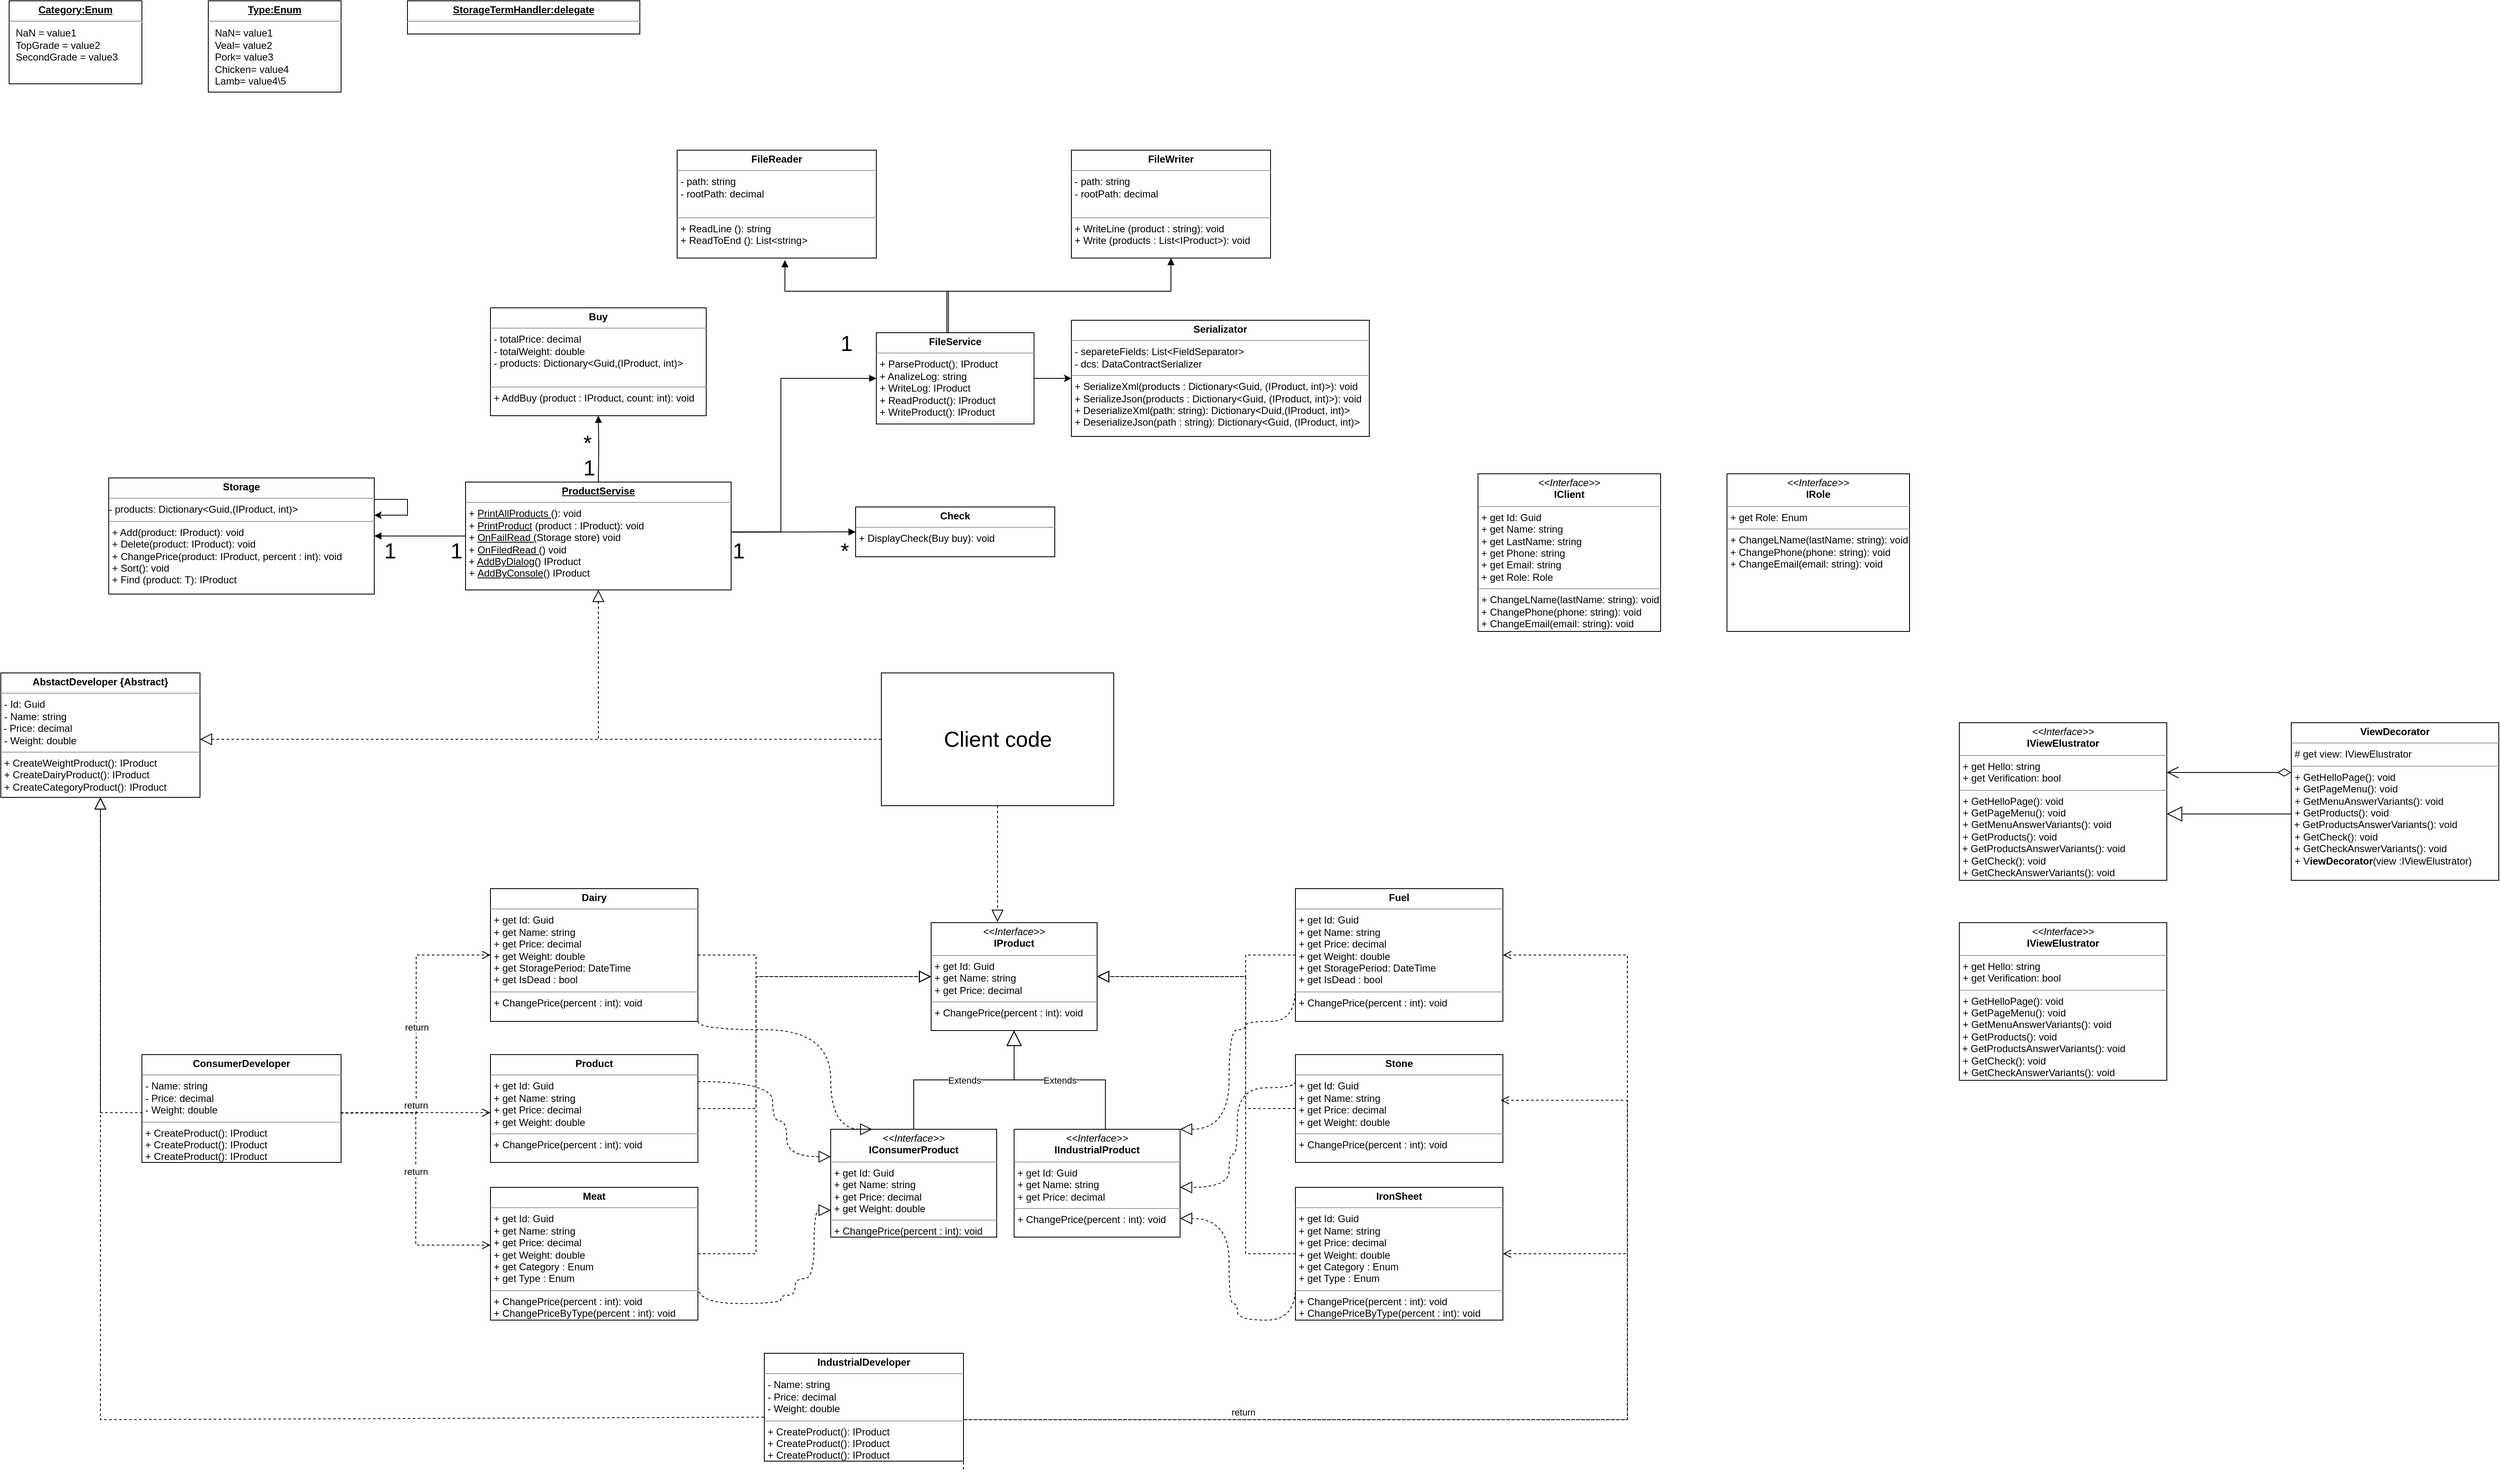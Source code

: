 <mxfile version="20.1.1" type="github" pages="2">
  <diagram id="0ZP30sV3yEi4wlxD2MXa" name="AbstractFactory">
    <mxGraphModel dx="941" dy="2769" grid="1" gridSize="10" guides="1" tooltips="1" connect="1" arrows="1" fold="1" page="1" pageScale="1" pageWidth="827" pageHeight="1169" math="0" shadow="0">
      <root>
        <mxCell id="0" />
        <mxCell id="1" parent="0" />
        <mxCell id="fpddxvLAkWClroHugJhI-1" value="&lt;p style=&quot;margin:0px;margin-top:4px;text-align:center;&quot;&gt;&lt;i&gt;&amp;lt;&amp;lt;Interface&amp;gt;&amp;gt;&lt;/i&gt;&lt;br&gt;&lt;b&gt;IProduct&lt;/b&gt;&lt;/p&gt;&lt;hr size=&quot;1&quot;&gt;&lt;p style=&quot;margin:0px;margin-left:4px;&quot;&gt;+ get Id: Guid&lt;br&gt;+ get Name: string&lt;/p&gt;&lt;p style=&quot;margin:0px;margin-left:4px;&quot;&gt;+ get Price: decimal&lt;/p&gt;&lt;hr size=&quot;1&quot;&gt;&lt;p style=&quot;margin:0px;margin-left:4px;&quot;&gt;+ ChangePrice(percent : int): void&lt;br&gt;&lt;/p&gt;" style="verticalAlign=top;align=left;overflow=fill;fontSize=12;fontFamily=Helvetica;html=1;" parent="1" vertex="1">
          <mxGeometry x="1161" y="-839" width="200" height="130" as="geometry" />
        </mxCell>
        <mxCell id="nEi5C4hoQEMpv7T7Uy6V-1" value="&lt;p style=&quot;margin:0px;margin-top:4px;text-align:center;&quot;&gt;&lt;b&gt;AbstactDeveloper {Abstract}&lt;/b&gt;&lt;br&gt;&lt;/p&gt;&lt;hr size=&quot;1&quot;&gt;&lt;p style=&quot;margin: 0px 0px 0px 4px;&quot;&gt;- Id: Guid&lt;br&gt;- Name: string&lt;/p&gt;&lt;span style=&quot;background-color: initial;&quot;&gt;&amp;nbsp;- Price: decimal&lt;/span&gt;&lt;br&gt;&lt;p style=&quot;margin: 0px 0px 0px 4px;&quot;&gt;- Weight: double&amp;nbsp;&lt;/p&gt;&lt;hr size=&quot;1&quot;&gt;&lt;p style=&quot;margin:0px;margin-left:4px;&quot;&gt;+ CreateWeightProduct(): IProduct&lt;br&gt;&lt;/p&gt;&lt;p style=&quot;margin:0px;margin-left:4px;&quot;&gt;+ CreateDairyProduct(): IProduct&lt;br&gt;&lt;/p&gt;&lt;p style=&quot;margin:0px;margin-left:4px;&quot;&gt;+ CreateCategoryProduct(): IProduct&lt;br&gt;&lt;/p&gt;" style="verticalAlign=top;align=left;overflow=fill;fontSize=12;fontFamily=Helvetica;html=1;" parent="1" vertex="1">
          <mxGeometry x="40" y="-1140" width="240" height="150" as="geometry" />
        </mxCell>
        <mxCell id="nEi5C4hoQEMpv7T7Uy6V-4" value="&lt;p style=&quot;margin:0px;margin-top:4px;text-align:center;&quot;&gt;&lt;b&gt;Consumer&lt;/b&gt;&lt;b style=&quot;background-color: initial;&quot;&gt;Developer&lt;/b&gt;&lt;/p&gt;&lt;hr size=&quot;1&quot;&gt;&lt;p style=&quot;margin: 0px 0px 0px 4px;&quot;&gt;- Name: string&lt;/p&gt;&lt;p style=&quot;margin: 0px 0px 0px 4px;&quot;&gt;- Price: decimal&lt;br&gt;&lt;/p&gt;&lt;p style=&quot;margin: 0px 0px 0px 4px;&quot;&gt;- Weight: double&lt;/p&gt;&lt;hr size=&quot;1&quot;&gt;&lt;p style=&quot;margin:0px;margin-left:4px;&quot;&gt;+ CreateProduct(): IProduct&lt;br&gt;&lt;/p&gt;&lt;p style=&quot;margin:0px;margin-left:4px;&quot;&gt;+ CreateProduct(): IProduct&lt;br&gt;&lt;/p&gt;&lt;p style=&quot;margin:0px;margin-left:4px;&quot;&gt;+ CreateProduct(): IProduct&lt;br&gt;&lt;/p&gt;" style="verticalAlign=top;align=left;overflow=fill;fontSize=12;fontFamily=Helvetica;html=1;" parent="1" vertex="1">
          <mxGeometry x="210" y="-680" width="240" height="130" as="geometry" />
        </mxCell>
        <mxCell id="nEi5C4hoQEMpv7T7Uy6V-5" value="" style="endArrow=block;dashed=1;endFill=0;endSize=12;html=1;rounded=0;entryX=0.5;entryY=1;entryDx=0;entryDy=0;exitX=0.003;exitY=0.539;exitDx=0;exitDy=0;exitPerimeter=0;" parent="1" source="nEi5C4hoQEMpv7T7Uy6V-4" target="nEi5C4hoQEMpv7T7Uy6V-1" edge="1">
          <mxGeometry width="160" relative="1" as="geometry">
            <mxPoint x="250" y="-570" as="sourcePoint" />
            <mxPoint x="140" y="-920" as="targetPoint" />
            <Array as="points">
              <mxPoint x="160" y="-610" />
            </Array>
          </mxGeometry>
        </mxCell>
        <mxCell id="VibXkcdwwvkdJ18-XqdP-1" value="&lt;p style=&quot;margin:0px;margin-top:4px;text-align:center;&quot;&gt;&lt;b&gt;Product&lt;/b&gt;&lt;/p&gt;&lt;hr size=&quot;1&quot;&gt;&lt;p style=&quot;margin: 0px 0px 0px 4px;&quot;&gt;+ get Id: Guid&lt;br&gt;+ get Name: string&lt;/p&gt;&lt;p style=&quot;margin: 0px 0px 0px 4px;&quot;&gt;+ get Price: decimal&lt;br&gt;&lt;/p&gt;&lt;p style=&quot;margin: 0px 0px 0px 4px;&quot;&gt;+ get Weight: double&lt;/p&gt;&lt;hr size=&quot;1&quot;&gt;&lt;p style=&quot;margin:0px;margin-left:4px;&quot;&gt;+ ChangePrice(percent : int): void&lt;br&gt;&lt;/p&gt;" style="verticalAlign=top;align=left;overflow=fill;fontSize=12;fontFamily=Helvetica;html=1;" parent="1" vertex="1">
          <mxGeometry x="630" y="-680" width="250" height="130" as="geometry" />
        </mxCell>
        <mxCell id="VibXkcdwwvkdJ18-XqdP-2" value="&lt;p style=&quot;margin:0px;margin-top:4px;text-align:center;&quot;&gt;&lt;b&gt;Dairy&lt;/b&gt;&lt;/p&gt;&lt;hr size=&quot;1&quot;&gt;&lt;p style=&quot;margin: 0px 0px 0px 4px;&quot;&gt;+ get Id: Guid&lt;br&gt;+ get Name: string&lt;/p&gt;&lt;p style=&quot;margin: 0px 0px 0px 4px;&quot;&gt;+ get Price: decimal&lt;br&gt;&lt;/p&gt;&lt;p style=&quot;margin: 0px 0px 0px 4px;&quot;&gt;+ get Weight: double&lt;/p&gt;&lt;p style=&quot;margin: 0px 0px 0px 4px;&quot;&gt;+ get StoragePeriod: DateTime&lt;/p&gt;&lt;p style=&quot;margin: 0px 0px 0px 4px;&quot;&gt;+ get IsDead : bool&lt;/p&gt;&lt;hr size=&quot;1&quot;&gt;&lt;p style=&quot;margin:0px;margin-left:4px;&quot;&gt;+ ChangePrice(percent : int): void&lt;br&gt;&lt;/p&gt;" style="verticalAlign=top;align=left;overflow=fill;fontSize=12;fontFamily=Helvetica;html=1;" parent="1" vertex="1">
          <mxGeometry x="630" y="-880" width="250" height="160" as="geometry" />
        </mxCell>
        <mxCell id="VibXkcdwwvkdJ18-XqdP-3" value="&lt;p style=&quot;margin:0px;margin-top:4px;text-align:center;&quot;&gt;&lt;b&gt;Meat&lt;/b&gt;&lt;/p&gt;&lt;hr size=&quot;1&quot;&gt;&lt;p style=&quot;margin: 0px 0px 0px 4px;&quot;&gt;+ get Id: Guid&lt;br&gt;+ get Name: string&lt;/p&gt;&lt;p style=&quot;margin: 0px 0px 0px 4px;&quot;&gt;+ get Price: decimal&lt;br&gt;&lt;/p&gt;&lt;p style=&quot;margin: 0px 0px 0px 4px;&quot;&gt;+ get Weight: double&lt;/p&gt;&lt;p style=&quot;margin: 0px 0px 0px 4px;&quot;&gt;+ get Category : Enum&lt;/p&gt;&lt;p style=&quot;margin: 0px 0px 0px 4px;&quot;&gt;+ get Type : Enum&lt;/p&gt;&lt;hr size=&quot;1&quot;&gt;&lt;p style=&quot;margin:0px;margin-left:4px;&quot;&gt;+ ChangePrice(percent : int): void&lt;br&gt;&lt;/p&gt;&lt;p style=&quot;margin:0px;margin-left:4px;&quot;&gt;+ ChangePriceByType(percent : int): void&lt;br&gt;&lt;/p&gt;" style="verticalAlign=top;align=left;overflow=fill;fontSize=12;fontFamily=Helvetica;html=1;" parent="1" vertex="1">
          <mxGeometry x="630" y="-520" width="250" height="160" as="geometry" />
        </mxCell>
        <mxCell id="fgG0hOn3hZWnJ0psPJnD-1" value="" style="endArrow=block;dashed=1;endFill=0;endSize=12;html=1;rounded=0;edgeStyle=orthogonalEdgeStyle;exitX=1;exitY=0.5;exitDx=0;exitDy=0;entryX=0;entryY=0.5;entryDx=0;entryDy=0;" parent="1" source="VibXkcdwwvkdJ18-XqdP-3" target="fpddxvLAkWClroHugJhI-1" edge="1">
          <mxGeometry width="160" relative="1" as="geometry">
            <mxPoint x="1080" y="-524" as="sourcePoint" />
            <mxPoint x="1010" y="-440" as="targetPoint" />
            <Array as="points">
              <mxPoint x="950" y="-440" />
              <mxPoint x="950" y="-774" />
            </Array>
          </mxGeometry>
        </mxCell>
        <mxCell id="fgG0hOn3hZWnJ0psPJnD-2" value="" style="endArrow=block;dashed=1;endFill=0;endSize=12;html=1;rounded=0;edgeStyle=orthogonalEdgeStyle;exitX=1;exitY=0.5;exitDx=0;exitDy=0;entryX=0;entryY=0.5;entryDx=0;entryDy=0;" parent="1" source="VibXkcdwwvkdJ18-XqdP-1" target="fpddxvLAkWClroHugJhI-1" edge="1">
          <mxGeometry width="160" relative="1" as="geometry">
            <mxPoint x="890" y="-240.0" as="sourcePoint" />
            <mxPoint x="1010" y="-615" as="targetPoint" />
            <Array as="points">
              <mxPoint x="950" y="-615" />
              <mxPoint x="950" y="-774" />
            </Array>
          </mxGeometry>
        </mxCell>
        <mxCell id="fgG0hOn3hZWnJ0psPJnD-3" value="" style="endArrow=block;dashed=1;endFill=0;endSize=12;html=1;rounded=0;edgeStyle=orthogonalEdgeStyle;exitX=1;exitY=0.5;exitDx=0;exitDy=0;entryX=0;entryY=0.5;entryDx=0;entryDy=0;" parent="1" source="VibXkcdwwvkdJ18-XqdP-2" target="fpddxvLAkWClroHugJhI-1" edge="1">
          <mxGeometry width="160" relative="1" as="geometry">
            <mxPoint x="890" y="-440.0" as="sourcePoint" />
            <mxPoint x="1000" y="-748" as="targetPoint" />
            <Array as="points">
              <mxPoint x="950" y="-800" />
              <mxPoint x="950" y="-774" />
            </Array>
          </mxGeometry>
        </mxCell>
        <mxCell id="fgG0hOn3hZWnJ0psPJnD-12" value="return" style="html=1;verticalAlign=bottom;endArrow=open;dashed=1;endSize=8;rounded=0;entryX=0;entryY=0.5;entryDx=0;entryDy=0;edgeStyle=orthogonalEdgeStyle;" parent="1" target="VibXkcdwwvkdJ18-XqdP-2" edge="1">
          <mxGeometry relative="1" as="geometry">
            <mxPoint x="450" y="-610" as="sourcePoint" />
            <mxPoint x="510" y="-680" as="targetPoint" />
          </mxGeometry>
        </mxCell>
        <mxCell id="fgG0hOn3hZWnJ0psPJnD-13" value="return" style="html=1;verticalAlign=bottom;endArrow=open;dashed=1;endSize=8;rounded=0;entryX=0;entryY=0.5;entryDx=0;entryDy=0;" parent="1" edge="1">
          <mxGeometry relative="1" as="geometry">
            <mxPoint x="450" y="-610" as="sourcePoint" />
            <mxPoint x="630" y="-610" as="targetPoint" />
          </mxGeometry>
        </mxCell>
        <mxCell id="fgG0hOn3hZWnJ0psPJnD-14" value="return" style="html=1;verticalAlign=bottom;endArrow=open;dashed=1;endSize=8;rounded=0;entryX=0;entryY=0.5;entryDx=0;entryDy=0;exitX=0.996;exitY=0.542;exitDx=0;exitDy=0;exitPerimeter=0;edgeStyle=orthogonalEdgeStyle;" parent="1" source="nEi5C4hoQEMpv7T7Uy6V-4" edge="1">
          <mxGeometry relative="1" as="geometry">
            <mxPoint x="560" y="-450.43" as="sourcePoint" />
            <mxPoint x="630" y="-450.43" as="targetPoint" />
            <Array as="points">
              <mxPoint x="455" y="-610" />
              <mxPoint x="540" y="-610" />
              <mxPoint x="540" y="-450" />
            </Array>
          </mxGeometry>
        </mxCell>
        <mxCell id="fgG0hOn3hZWnJ0psPJnD-15" value="&lt;p style=&quot;line-height: 2.6;&quot;&gt;&lt;font style=&quot;font-size: 26px;&quot;&gt;Client code&lt;/font&gt;&lt;br&gt;&lt;/p&gt;" style="html=1;" parent="1" vertex="1">
          <mxGeometry x="1101" y="-1140" width="280" height="160" as="geometry" />
        </mxCell>
        <mxCell id="TJx1uiVwH2ofa4E2WVFN-1" value="&lt;p style=&quot;margin:0px;margin-top:4px;text-align:center;&quot;&gt;&lt;b&gt;Storage&lt;/b&gt;&lt;/p&gt;&lt;hr size=&quot;1&quot;&gt;&lt;p style=&quot;margin: 0px 0px 0px 4px;&quot;&gt;&lt;/p&gt;- products: Dictionary&amp;lt;Guid,(IProduct, int)&amp;gt;&lt;hr size=&quot;1&quot;&gt;&lt;p style=&quot;margin:0px;margin-left:4px;&quot;&gt;+ Add(product: IProduct): void&lt;br&gt;&lt;/p&gt;&lt;p style=&quot;margin:0px;margin-left:4px;&quot;&gt;+ Delete(product: IProduct): void&lt;/p&gt;&lt;p style=&quot;margin:0px;margin-left:4px;&quot;&gt;+ ChangePrice(product: IProduct, percent : int): void&lt;br&gt;&lt;/p&gt;&lt;p style=&quot;margin:0px;margin-left:4px;&quot;&gt;+ Sort(): void&lt;br&gt;&lt;/p&gt;&lt;p style=&quot;margin:0px;margin-left:4px;&quot;&gt;+ Find (product: T): IProduct&lt;/p&gt;" style="verticalAlign=top;align=left;overflow=fill;fontSize=12;fontFamily=Helvetica;html=1;" parent="1" vertex="1">
          <mxGeometry x="170" y="-1375" width="320" height="140" as="geometry" />
        </mxCell>
        <mxCell id="eX-GLuut5h8f43FQClKt-1" value="&lt;p style=&quot;margin:0px;margin-top:4px;text-align:center;&quot;&gt;&lt;b&gt;&lt;u&gt;ProductServise&lt;/u&gt;&lt;/b&gt;&lt;/p&gt;&lt;hr size=&quot;1&quot;&gt;&lt;p style=&quot;margin:0px;margin-left:4px;&quot;&gt;+ &lt;u&gt;PrintAllProducts &lt;/u&gt;(): void&lt;br&gt;&lt;/p&gt;&lt;p style=&quot;margin:0px;margin-left:4px;&quot;&gt;+ &lt;u&gt;PrintProduct&lt;/u&gt; (product : IProduct): void&lt;br&gt;&lt;/p&gt;&lt;p style=&quot;margin:0px;margin-left:4px;&quot;&gt;+&amp;nbsp;&lt;u&gt;OnFailRead (&lt;/u&gt;Storage store) void&lt;/p&gt;&lt;p style=&quot;margin:0px;margin-left:4px;&quot;&gt;+ &lt;u&gt;OnFiledRead &lt;/u&gt;() void&lt;/p&gt;&lt;p style=&quot;margin:0px;margin-left:4px;&quot;&gt;+ &lt;u&gt;AddByDialog&lt;/u&gt;() IProduct&lt;br&gt;&lt;/p&gt;&lt;p style=&quot;margin:0px;margin-left:4px;&quot;&gt;+&amp;nbsp;&lt;u&gt;AddByConsole&lt;/u&gt;() IProduct&lt;br&gt;&lt;/p&gt;&lt;span style=&quot;color: rgba(0, 0, 0, 0); font-family: monospace; font-size: 0px;&quot;&gt;%3CmxGraphModel%3E%3Croot%3E%3CmxCell%20id%3D%220%22%2F%3E%3CmxCell%20id%3D%221%22%20parent%3D%220%22%2F%3E%3CmxCell%20id%3D%222%22%20value%3D%22%26lt%3Bp%20style%3D%26quot%3Bmargin%3A0px%3Bmargin-top%3A4px%3Btext-align%3Acenter%3B%26quot%3B%26gt%3B%26lt%3Bb%26gt%3BMeat%26lt%3B%2Fb%26gt%3B%26lt%3B%2Fp%26gt%3B%26lt%3Bhr%20size%3D%26quot%3B1%26quot%3B%26gt%3B%26lt%3Bp%20style%3D%26quot%3Bmargin%3A%200px%200px%200px%204px%3B%26quot%3B%26gt%3B%2B%20get%20Id%3A%20Guid%26lt%3Bbr%26gt%3B%2B%20get%20Name%3A%20string%26lt%3B%2Fp%26gt%3B%26lt%3Bp%20style%3D%26quot%3Bmargin%3A%200px%200px%200px%204px%3B%26quot%3B%26gt%3B%2B%20get%20Price%3A%20decimal%26lt%3Bbr%26gt%3B%26lt%3B%2Fp%26gt%3B%26lt%3Bp%20style%3D%26quot%3Bmargin%3A%200px%200px%200px%204px%3B%26quot%3B%26gt%3B%2B%20get%20Weight%3A%20double%26lt%3B%2Fp%26gt%3B%26lt%3Bp%20style%3D%26quot%3Bmargin%3A%200px%200px%200px%204px%3B%26quot%3B%26gt%3B%2B%20get%20Category%20%3A%20Enum%26lt%3B%2Fp%26gt%3B%26lt%3Bp%20style%3D%26quot%3Bmargin%3A%200px%200px%200px%204px%3B%26quot%3B%26gt%3B%2B%20get%20Type%20%3A%20Enum%26lt%3B%2Fp%26gt%3B%26lt%3Bhr%20size%3D%26quot%3B1%26quot%3B%26gt%3B%26lt%3Bp%20style%3D%26quot%3Bmargin%3A0px%3Bmargin-left%3A4px%3B%26quot%3B%26gt%3B%2B%20ChangePrice(percent%20%3A%20int)%3A%20void%26lt%3Bbr%26gt%3B%26lt%3B%2Fp%26gt%3B%26lt%3Bp%20style%3D%26quot%3Bmargin%3A0px%3Bmargin-left%3A4px%3B%26quot%3B%26gt%3B%2B%20ChangePriceByType(percent%20%3A%20int)%3A%20void%26lt%3Bbr%26gt%3B%26lt%3B%2Fp%26gt%3B%22%20style%3D%22verticalAlign%3Dtop%3Balign%3Dleft%3Boverflow%3Dfill%3BfontSize%3D12%3BfontFamily%3DHelvetica%3Bhtml%3D1%3B%22%20vertex%3D%221%22%20parent%3D%221%22%3E%3CmxGeometry%20x%3D%2280%22%20y%3D%221120%22%20width%3D%22240%22%20height%3D%22170%22%20as%3D%22geometry%22%2F%3E%3C%2FmxCell%3E%3C%2Froot%3E%3C%2FmxGraphModel%3EStorage sto&lt;/span&gt;&lt;span style=&quot;color: rgba(0, 0, 0, 0); font-family: monospace; font-size: 0px;&quot;&gt;%3CmxGraphModel%3E%3Croot%3E%3CmxCell%20id%3D%220%22%2F%3E%3CmxCell%20id%3D%221%22%20parent%3D%220%22%2F%3E%3CmxCell%20id%3D%222%22%20value%3D%22%26lt%3Bp%20style%3D%26quot%3Bmargin%3A0px%3Bmargin-top%3A4px%3Btext-align%3Acenter%3B%26quot%3B%26gt%3B%26lt%3Bb%26gt%3BMeat%26lt%3B%2Fb%26gt%3B%26lt%3B%2Fp%26gt%3B%26lt%3Bhr%20size%3D%26quot%3B1%26quot%3B%26gt%3B%26lt%3Bp%20style%3D%26quot%3Bmargin%3A%200px%200px%200px%204px%3B%26quot%3B%26gt%3B%2B%20get%20Id%3A%20Guid%26lt%3Bbr%26gt%3B%2B%20get%20Name%3A%20string%26lt%3B%2Fp%26gt%3B%26lt%3Bp%20style%3D%26quot%3Bmargin%3A%200px%200px%200px%204px%3B%26quot%3B%26gt%3B%2B%20get%20Price%3A%20decimal%26lt%3Bbr%26gt%3B%26lt%3B%2Fp%26gt%3B%26lt%3Bp%20style%3D%26quot%3Bmargin%3A%200px%200px%200px%204px%3B%26quot%3B%26gt%3B%2B%20get%20Weight%3A%20double%26lt%3B%2Fp%26gt%3B%26lt%3Bp%20style%3D%26quot%3Bmargin%3A%200px%200px%200px%204px%3B%26quot%3B%26gt%3B%2B%20get%20Category%20%3A%20Enum%26lt%3B%2Fp%26gt%3B%26lt%3Bp%20style%3D%26quot%3Bmargin%3A%200px%200px%200px%204px%3B%26quot%3B%26gt%3B%2B%20get%20Type%20%3A%20Enum%26lt%3B%2Fp%26gt%3B%26lt%3Bhr%20size%3D%26quot%3B1%26quot%3B%26gt%3B%26lt%3Bp%20style%3D%26quot%3Bmargin%3A0px%3Bmargin-left%3A4px%3B%26quot%3B%26gt%3B%2B%20ChangePrice(percent%20%3A%20int)%3A%20void%26lt%3Bbr%26gt%3B%26lt%3B%2Fp%26gt%3B%26lt%3Bp%20style%3D%26quot%3Bmargin%3A0px%3Bmargin-left%3A4px%3B%26quot%3B%26gt%3B%2B%20ChangePriceByType(percent%20%3A%20int)%3A%20void%26lt%3Bbr%26gt%3B%26lt%3B%2Fp%26gt%3B%22%20style%3D%22verticalAlign%3Dtop%3Balign%3Dleft%3Boverflow%3Dfill%3BfontSize%3D12%3BfontFamily%3DHelvetica%3Bhtml%3D1%3B%22%20vertex%3D%221%22%20parent%3D%221%22%3E%3CmxGeometry%20x%3D%2280%22%20y%3D%221120%22%20width%3D%22240%22%20height%3D%22170%22%20as%3D%22geometry%22%2F%3E%3C%2FmxCell%3E%3C%2Froot%3E%3C%2FmxGraphModel%3E&lt;/span&gt;" style="verticalAlign=top;align=left;overflow=fill;fontSize=12;fontFamily=Helvetica;html=1;" parent="1" vertex="1">
          <mxGeometry x="600" y="-1370" width="320" height="130" as="geometry" />
        </mxCell>
        <mxCell id="eX-GLuut5h8f43FQClKt-3" value="" style="endArrow=block;endFill=1;html=1;edgeStyle=orthogonalEdgeStyle;align=left;verticalAlign=top;rounded=0;fontSize=26;exitX=0;exitY=0.5;exitDx=0;exitDy=0;entryX=1;entryY=0.5;entryDx=0;entryDy=0;" parent="1" source="eX-GLuut5h8f43FQClKt-1" target="TJx1uiVwH2ofa4E2WVFN-1" edge="1">
          <mxGeometry x="-1" relative="1" as="geometry">
            <mxPoint x="670" y="-1420" as="sourcePoint" />
            <mxPoint x="510" y="-1420" as="targetPoint" />
          </mxGeometry>
        </mxCell>
        <mxCell id="eX-GLuut5h8f43FQClKt-4" value="1" style="edgeLabel;resizable=0;html=1;align=left;verticalAlign=bottom;fontSize=26;" parent="eX-GLuut5h8f43FQClKt-3" connectable="0" vertex="1">
          <mxGeometry x="-1" relative="1" as="geometry">
            <mxPoint x="-100" y="35" as="offset" />
          </mxGeometry>
        </mxCell>
        <mxCell id="aLRIMD_B_tR9_D7d41h3-1" value="&lt;p style=&quot;margin:0px;margin-top:4px;text-align:center;text-decoration:underline;&quot;&gt;&lt;b&gt;Category:Enum&lt;/b&gt;&lt;/p&gt;&lt;hr&gt;&lt;p style=&quot;margin:0px;margin-left:8px;&quot;&gt;NaN = value1&lt;br&gt;TopGrade = value2&lt;br&gt;SecondGrade = value3&lt;/p&gt;" style="verticalAlign=top;align=left;overflow=fill;fontSize=12;fontFamily=Helvetica;html=1;" parent="1" vertex="1">
          <mxGeometry x="50" y="-1950" width="160" height="100" as="geometry" />
        </mxCell>
        <mxCell id="aLRIMD_B_tR9_D7d41h3-2" value="&lt;p style=&quot;margin:0px;margin-top:4px;text-align:center;text-decoration:underline;&quot;&gt;&lt;b&gt;Type:Enum&lt;/b&gt;&lt;/p&gt;&lt;hr&gt;&lt;p style=&quot;margin:0px;margin-left:8px;&quot;&gt;NaN= value1&lt;br&gt;Veal= value2&lt;br&gt;Pork= value3&lt;/p&gt;&lt;p style=&quot;margin:0px;margin-left:8px;&quot;&gt;Chicken= value4&lt;br&gt;&lt;/p&gt;&lt;p style=&quot;margin:0px;margin-left:8px;&quot;&gt;Lamb= value4\5&lt;br&gt;&lt;/p&gt;" style="verticalAlign=top;align=left;overflow=fill;fontSize=12;fontFamily=Helvetica;html=1;" parent="1" vertex="1">
          <mxGeometry x="290" y="-1950" width="160" height="110" as="geometry" />
        </mxCell>
        <mxCell id="aLRIMD_B_tR9_D7d41h3-3" value="&lt;p style=&quot;margin:0px;margin-top:4px;text-align:center;text-decoration:underline;&quot;&gt;&lt;b&gt;StorageTermHandler:delegate&lt;/b&gt;&lt;/p&gt;&lt;hr&gt;&lt;p style=&quot;margin:0px;margin-left:8px;&quot;&gt;&lt;br&gt;&lt;/p&gt;" style="verticalAlign=top;align=left;overflow=fill;fontSize=12;fontFamily=Helvetica;html=1;" parent="1" vertex="1">
          <mxGeometry x="530" y="-1950" width="280" height="40" as="geometry" />
        </mxCell>
        <mxCell id="aLRIMD_B_tR9_D7d41h3-4" value="&lt;p style=&quot;margin:0px;margin-top:4px;text-align:center;&quot;&gt;&lt;b&gt;FileReader&lt;/b&gt;&lt;/p&gt;&lt;hr size=&quot;1&quot;&gt;&lt;p style=&quot;margin: 0px 0px 0px 4px;&quot;&gt;- path: string&lt;/p&gt;&lt;p style=&quot;margin: 0px 0px 0px 4px;&quot;&gt;- rootPath: decimal&lt;/p&gt;&amp;nbsp;&lt;hr size=&quot;1&quot;&gt;&lt;p style=&quot;margin:0px;margin-left:4px;&quot;&gt;+ ReadLine (): string&lt;br&gt;&lt;/p&gt;&lt;p style=&quot;margin:0px;margin-left:4px;&quot;&gt;+ ReadToEnd (): List&amp;lt;string&amp;gt;&lt;br&gt;&lt;/p&gt;" style="verticalAlign=top;align=left;overflow=fill;fontSize=12;fontFamily=Helvetica;html=1;" parent="1" vertex="1">
          <mxGeometry x="855" y="-1770" width="240" height="130" as="geometry" />
        </mxCell>
        <mxCell id="-4B9LhODd-cD6jTbSWe7-3" style="edgeStyle=orthogonalEdgeStyle;rounded=0;orthogonalLoop=1;jettySize=auto;html=1;entryX=0;entryY=0.5;entryDx=0;entryDy=0;" edge="1" parent="1" source="aLRIMD_B_tR9_D7d41h3-5" target="-4B9LhODd-cD6jTbSWe7-1">
          <mxGeometry relative="1" as="geometry" />
        </mxCell>
        <mxCell id="aLRIMD_B_tR9_D7d41h3-5" value="&lt;p style=&quot;margin:0px;margin-top:4px;text-align:center;&quot;&gt;&lt;b&gt;FileService&lt;/b&gt;&lt;br&gt;&lt;/p&gt;&lt;hr size=&quot;1&quot;&gt;&lt;p style=&quot;margin:0px;margin-left:4px;&quot;&gt;+ ParseProduct(): IProduct&lt;/p&gt;&lt;p style=&quot;margin:0px;margin-left:4px;&quot;&gt;+ AnalizeLog: string&lt;br&gt;&lt;/p&gt;&lt;p style=&quot;margin:0px;margin-left:4px;&quot;&gt;+ WriteLog: IProduct&lt;br&gt;&lt;/p&gt;&lt;p style=&quot;margin:0px;margin-left:4px;&quot;&gt;+ ReadProduct(): IProduct&lt;br&gt;&lt;/p&gt;&lt;p style=&quot;margin:0px;margin-left:4px;&quot;&gt;+ WriteProduct(): IProduct&lt;br&gt;&lt;/p&gt;" style="verticalAlign=top;align=left;overflow=fill;fontSize=12;fontFamily=Helvetica;html=1;" parent="1" vertex="1">
          <mxGeometry x="1095" y="-1550" width="190" height="110" as="geometry" />
        </mxCell>
        <mxCell id="aLRIMD_B_tR9_D7d41h3-6" value="&lt;p style=&quot;margin:0px;margin-top:4px;text-align:center;&quot;&gt;&lt;b&gt;FileWriter&lt;/b&gt;&lt;/p&gt;&lt;hr size=&quot;1&quot;&gt;&lt;p style=&quot;margin: 0px 0px 0px 4px;&quot;&gt;- path: string&lt;/p&gt;&lt;p style=&quot;margin: 0px 0px 0px 4px;&quot;&gt;- rootPath: decimal&lt;/p&gt;&amp;nbsp;&lt;hr size=&quot;1&quot;&gt;&lt;p style=&quot;margin:0px;margin-left:4px;&quot;&gt;+ WriteLine (product : string&lt;span style=&quot;background-color: initial;&quot;&gt;): void&lt;/span&gt;&lt;/p&gt;&lt;p style=&quot;margin:0px;margin-left:4px;&quot;&gt;+ Write (products : List&amp;lt;IProduct&amp;gt;): void&lt;br&gt;&lt;/p&gt;" style="verticalAlign=top;align=left;overflow=fill;fontSize=12;fontFamily=Helvetica;html=1;" parent="1" vertex="1">
          <mxGeometry x="1330" y="-1770" width="240" height="130" as="geometry" />
        </mxCell>
        <mxCell id="aLRIMD_B_tR9_D7d41h3-7" value="&lt;p style=&quot;margin:0px;margin-top:4px;text-align:center;&quot;&gt;&lt;b&gt;Check&lt;/b&gt;&lt;/p&gt;&lt;hr size=&quot;1&quot;&gt;&lt;p style=&quot;margin:0px;margin-left:4px;&quot;&gt;+ DisplayCheck(Buy buy): void&lt;/p&gt;" style="verticalAlign=top;align=left;overflow=fill;fontSize=12;fontFamily=Helvetica;html=1;" parent="1" vertex="1">
          <mxGeometry x="1070" y="-1340" width="240" height="60" as="geometry" />
        </mxCell>
        <mxCell id="aLRIMD_B_tR9_D7d41h3-8" value="&lt;p style=&quot;margin:0px;margin-top:4px;text-align:center;&quot;&gt;&lt;b&gt;Buy&lt;/b&gt;&lt;/p&gt;&lt;hr size=&quot;1&quot;&gt;&lt;p style=&quot;margin: 0px 0px 0px 4px;&quot;&gt;- totalPrice: decimal&lt;/p&gt;&lt;p style=&quot;margin: 0px 0px 0px 4px;&quot;&gt;- totalWeight: double&lt;/p&gt;&lt;p style=&quot;margin: 0px 0px 0px 4px;&quot;&gt;- products: Dictionary&amp;lt;Guid,(IProduct, int)&amp;gt;&lt;br&gt;&lt;/p&gt;&amp;nbsp;&lt;hr size=&quot;1&quot;&gt;&lt;p style=&quot;margin:0px;margin-left:4px;&quot;&gt;+ AddBuy (product : IProduct, count: int&lt;span style=&quot;background-color: initial;&quot;&gt;): void&lt;/span&gt;&lt;/p&gt;" style="verticalAlign=top;align=left;overflow=fill;fontSize=12;fontFamily=Helvetica;html=1;" parent="1" vertex="1">
          <mxGeometry x="630" y="-1580" width="260" height="130" as="geometry" />
        </mxCell>
        <mxCell id="aLRIMD_B_tR9_D7d41h3-9" value="" style="endArrow=block;endFill=1;html=1;edgeStyle=orthogonalEdgeStyle;align=left;verticalAlign=top;rounded=0;fontSize=26;exitX=0.5;exitY=1;exitDx=0;exitDy=0;entryX=0.5;entryY=1;entryDx=0;entryDy=0;" parent="1" target="aLRIMD_B_tR9_D7d41h3-8" edge="1">
          <mxGeometry x="-1" relative="1" as="geometry">
            <mxPoint x="760" y="-1370" as="sourcePoint" />
            <mxPoint x="500" y="-1295" as="targetPoint" />
          </mxGeometry>
        </mxCell>
        <mxCell id="aLRIMD_B_tR9_D7d41h3-10" value="1" style="edgeLabel;resizable=0;html=1;align=left;verticalAlign=bottom;fontSize=26;" parent="aLRIMD_B_tR9_D7d41h3-9" connectable="0" vertex="1">
          <mxGeometry x="-1" relative="1" as="geometry">
            <mxPoint x="-20" as="offset" />
          </mxGeometry>
        </mxCell>
        <mxCell id="aLRIMD_B_tR9_D7d41h3-11" value="" style="endArrow=block;endFill=1;html=1;edgeStyle=orthogonalEdgeStyle;align=left;verticalAlign=top;rounded=0;fontSize=26;entryX=0;entryY=0.5;entryDx=0;entryDy=0;exitX=1.006;exitY=0.464;exitDx=0;exitDy=0;exitPerimeter=0;" parent="1" source="eX-GLuut5h8f43FQClKt-1" target="aLRIMD_B_tR9_D7d41h3-7" edge="1">
          <mxGeometry x="-1" relative="1" as="geometry">
            <mxPoint x="1080" y="-1390" as="sourcePoint" />
            <mxPoint x="1000" y="-1310" as="targetPoint" />
            <Array as="points">
              <mxPoint x="970" y="-1310" />
            </Array>
          </mxGeometry>
        </mxCell>
        <mxCell id="aLRIMD_B_tR9_D7d41h3-12" value="*" style="edgeLabel;resizable=0;html=1;align=left;verticalAlign=bottom;fontSize=26;" parent="aLRIMD_B_tR9_D7d41h3-11" connectable="0" vertex="1">
          <mxGeometry x="-1" relative="1" as="geometry">
            <mxPoint x="128" y="40" as="offset" />
          </mxGeometry>
        </mxCell>
        <mxCell id="aLRIMD_B_tR9_D7d41h3-13" value="" style="endArrow=block;endFill=1;html=1;edgeStyle=orthogonalEdgeStyle;align=left;verticalAlign=top;rounded=0;fontSize=26;exitX=0;exitY=0.5;exitDx=0;exitDy=0;entryX=0;entryY=0.5;entryDx=0;entryDy=0;" parent="1" target="aLRIMD_B_tR9_D7d41h3-5" edge="1">
          <mxGeometry x="-1" relative="1" as="geometry">
            <mxPoint x="920" y="-1310" as="sourcePoint" />
            <mxPoint x="1010" y="-1300" as="targetPoint" />
            <Array as="points">
              <mxPoint x="980" y="-1310" />
              <mxPoint x="980" y="-1495" />
            </Array>
          </mxGeometry>
        </mxCell>
        <mxCell id="aLRIMD_B_tR9_D7d41h3-14" value="1" style="edgeLabel;resizable=0;html=1;align=left;verticalAlign=bottom;fontSize=26;" parent="aLRIMD_B_tR9_D7d41h3-13" connectable="0" vertex="1">
          <mxGeometry x="-1" relative="1" as="geometry">
            <mxPoint x="130" y="-210" as="offset" />
          </mxGeometry>
        </mxCell>
        <mxCell id="aLRIMD_B_tR9_D7d41h3-15" value="" style="endArrow=block;endFill=1;html=1;edgeStyle=orthogonalEdgeStyle;align=left;verticalAlign=top;rounded=0;fontSize=26;exitX=0.457;exitY=0;exitDx=0;exitDy=0;exitPerimeter=0;entryX=0.541;entryY=1.019;entryDx=0;entryDy=0;entryPerimeter=0;" parent="1" source="aLRIMD_B_tR9_D7d41h3-5" target="aLRIMD_B_tR9_D7d41h3-4" edge="1">
          <mxGeometry x="-1" relative="1" as="geometry">
            <mxPoint x="770" y="-1360" as="sourcePoint" />
            <mxPoint x="770" y="-1430" as="targetPoint" />
            <Array as="points">
              <mxPoint x="1200" y="-1600" />
              <mxPoint x="1080" y="-1600" />
            </Array>
          </mxGeometry>
        </mxCell>
        <mxCell id="aLRIMD_B_tR9_D7d41h3-17" value="" style="endArrow=block;endFill=1;html=1;edgeStyle=orthogonalEdgeStyle;align=left;verticalAlign=top;rounded=0;fontSize=26;entryX=0.5;entryY=1;entryDx=0;entryDy=0;" parent="1" target="aLRIMD_B_tR9_D7d41h3-6" edge="1">
          <mxGeometry x="-1" relative="1" as="geometry">
            <mxPoint x="1180" y="-1550" as="sourcePoint" />
            <mxPoint x="1089.84" y="-1627.53" as="targetPoint" />
            <Array as="points">
              <mxPoint x="1180" y="-1600" />
              <mxPoint x="1450" y="-1600" />
            </Array>
          </mxGeometry>
        </mxCell>
        <mxCell id="Xdd4-oYSPFKZ9fhCEcnA-1" value="&lt;p style=&quot;margin:0px;margin-top:4px;text-align:center;&quot;&gt;&lt;i&gt;&amp;lt;&amp;lt;Interface&amp;gt;&amp;gt;&lt;/i&gt;&lt;br&gt;&lt;b&gt;I&lt;/b&gt;&lt;b style=&quot;background-color: initial;&quot;&gt;Consumer&lt;/b&gt;&lt;b style=&quot;background-color: initial;&quot;&gt;Product&lt;/b&gt;&lt;/p&gt;&lt;hr size=&quot;1&quot;&gt;&lt;p style=&quot;margin:0px;margin-left:4px;&quot;&gt;+ get Id: Guid&lt;br&gt;+ get Name: string&lt;/p&gt;&lt;p style=&quot;margin:0px;margin-left:4px;&quot;&gt;+ get Price: decimal&lt;/p&gt;&lt;p style=&quot;margin:0px;margin-left:4px;&quot;&gt;+ get Weight: double&lt;/p&gt;&lt;hr size=&quot;1&quot;&gt;&lt;p style=&quot;margin:0px;margin-left:4px;&quot;&gt;+ ChangePrice(percent : int): void&lt;br&gt;&lt;/p&gt;" style="verticalAlign=top;align=left;overflow=fill;fontSize=12;fontFamily=Helvetica;html=1;" parent="1" vertex="1">
          <mxGeometry x="1040" y="-590" width="200" height="130" as="geometry" />
        </mxCell>
        <mxCell id="Xdd4-oYSPFKZ9fhCEcnA-2" value="&lt;p style=&quot;margin:0px;margin-top:4px;text-align:center;&quot;&gt;&lt;i&gt;&amp;lt;&amp;lt;Interface&amp;gt;&amp;gt;&lt;/i&gt;&lt;br&gt;&lt;b&gt;II&lt;/b&gt;&lt;b style=&quot;background-color: initial;&quot;&gt;ndustrial&lt;/b&gt;&lt;b style=&quot;background-color: initial;&quot;&gt;Product&lt;/b&gt;&lt;/p&gt;&lt;hr size=&quot;1&quot;&gt;&lt;p style=&quot;margin:0px;margin-left:4px;&quot;&gt;+ get Id: Guid&lt;br&gt;+ get Name: string&lt;/p&gt;&lt;p style=&quot;margin:0px;margin-left:4px;&quot;&gt;+ get Price: decimal&lt;/p&gt;&lt;hr size=&quot;1&quot;&gt;&lt;p style=&quot;margin:0px;margin-left:4px;&quot;&gt;+ ChangePrice(percent : int): void&lt;br&gt;&lt;/p&gt;" style="verticalAlign=top;align=left;overflow=fill;fontSize=12;fontFamily=Helvetica;html=1;" parent="1" vertex="1">
          <mxGeometry x="1261" y="-590" width="200" height="130" as="geometry" />
        </mxCell>
        <mxCell id="Xdd4-oYSPFKZ9fhCEcnA-6" value="Extends" style="endArrow=block;endSize=16;endFill=0;html=1;rounded=0;exitX=0.55;exitY=0;exitDx=0;exitDy=0;entryX=0.5;entryY=1;entryDx=0;entryDy=0;edgeStyle=orthogonalEdgeStyle;exitPerimeter=0;" parent="1" source="Xdd4-oYSPFKZ9fhCEcnA-2" target="fpddxvLAkWClroHugJhI-1" edge="1">
          <mxGeometry width="160" relative="1" as="geometry">
            <mxPoint x="1130" y="-690" as="sourcePoint" />
            <mxPoint x="1227.8" y="-623.38" as="targetPoint" />
          </mxGeometry>
        </mxCell>
        <mxCell id="Xdd4-oYSPFKZ9fhCEcnA-7" value="Extends" style="endArrow=block;endSize=16;endFill=0;html=1;rounded=0;exitX=0.5;exitY=0;exitDx=0;exitDy=0;entryX=0.5;entryY=1;entryDx=0;entryDy=0;edgeStyle=orthogonalEdgeStyle;" parent="1" source="Xdd4-oYSPFKZ9fhCEcnA-1" target="fpddxvLAkWClroHugJhI-1" edge="1">
          <mxGeometry width="160" relative="1" as="geometry">
            <mxPoint x="1381" y="-580" as="sourcePoint" />
            <mxPoint x="1271" y="-699" as="targetPoint" />
          </mxGeometry>
        </mxCell>
        <mxCell id="Xdd4-oYSPFKZ9fhCEcnA-8" value="" style="endArrow=block;dashed=1;endFill=0;endSize=12;html=1;rounded=0;edgeStyle=orthogonalEdgeStyle;" parent="1" edge="1" source="fgG0hOn3hZWnJ0psPJnD-15">
          <mxGeometry width="160" relative="1" as="geometry">
            <mxPoint x="900" y="-1040" as="sourcePoint" />
            <mxPoint x="1241" y="-840" as="targetPoint" />
            <Array as="points">
              <mxPoint x="1241" y="-940" />
              <mxPoint x="1241" y="-940" />
            </Array>
          </mxGeometry>
        </mxCell>
        <mxCell id="Xdd4-oYSPFKZ9fhCEcnA-10" value="" style="endArrow=block;dashed=1;endFill=0;endSize=12;html=1;rounded=0;edgeStyle=orthogonalEdgeStyle;exitX=0;exitY=0.5;exitDx=0;exitDy=0;" parent="1" source="fgG0hOn3hZWnJ0psPJnD-15" edge="1">
          <mxGeometry width="160" relative="1" as="geometry">
            <mxPoint x="910" y="-1030" as="sourcePoint" />
            <mxPoint x="280" y="-1060" as="targetPoint" />
            <Array as="points">
              <mxPoint x="280" y="-1060" />
            </Array>
          </mxGeometry>
        </mxCell>
        <mxCell id="Xdd4-oYSPFKZ9fhCEcnA-12" value="&lt;p style=&quot;margin:0px;margin-top:4px;text-align:center;&quot;&gt;&lt;b&gt;Industrial&lt;/b&gt;&lt;b style=&quot;background-color: initial;&quot;&gt;Developer&lt;/b&gt;&lt;/p&gt;&lt;hr size=&quot;1&quot;&gt;&lt;p style=&quot;margin: 0px 0px 0px 4px;&quot;&gt;- Name: string&lt;/p&gt;&lt;p style=&quot;margin: 0px 0px 0px 4px;&quot;&gt;- Price: decimal&lt;br&gt;&lt;/p&gt;&lt;p style=&quot;margin: 0px 0px 0px 4px;&quot;&gt;- Weight: double&lt;/p&gt;&lt;hr size=&quot;1&quot;&gt;&lt;p style=&quot;margin:0px;margin-left:4px;&quot;&gt;+ CreateProduct(): IProduct&lt;br&gt;&lt;/p&gt;&lt;p style=&quot;margin:0px;margin-left:4px;&quot;&gt;+ CreateProduct(): IProduct&lt;br&gt;&lt;/p&gt;&lt;p style=&quot;margin:0px;margin-left:4px;&quot;&gt;+ CreateProduct(): IProduct&lt;br&gt;&lt;/p&gt;" style="verticalAlign=top;align=left;overflow=fill;fontSize=12;fontFamily=Helvetica;html=1;" parent="1" vertex="1">
          <mxGeometry x="960" y="-320" width="240" height="130" as="geometry" />
        </mxCell>
        <mxCell id="Xdd4-oYSPFKZ9fhCEcnA-13" value="" style="endArrow=block;dashed=1;endFill=0;endSize=12;html=1;rounded=0;exitX=-0.002;exitY=0.592;exitDx=0;exitDy=0;exitPerimeter=0;" parent="1" source="Xdd4-oYSPFKZ9fhCEcnA-12" edge="1">
          <mxGeometry width="160" relative="1" as="geometry">
            <mxPoint x="210.0" y="-388.97" as="sourcePoint" />
            <mxPoint x="160" y="-990" as="targetPoint" />
            <Array as="points">
              <mxPoint x="160" y="-240" />
            </Array>
          </mxGeometry>
        </mxCell>
        <mxCell id="HiwxpxZIhQzQjeeOSjD0-1" value="&lt;p style=&quot;margin:0px;margin-top:4px;text-align:center;&quot;&gt;&lt;b&gt;Fuel&lt;/b&gt;&lt;/p&gt;&lt;hr size=&quot;1&quot;&gt;&lt;p style=&quot;margin: 0px 0px 0px 4px;&quot;&gt;+ get Id: Guid&lt;br&gt;+ get Name: string&lt;/p&gt;&lt;p style=&quot;margin: 0px 0px 0px 4px;&quot;&gt;+ get Price: decimal&lt;br&gt;&lt;/p&gt;&lt;p style=&quot;margin: 0px 0px 0px 4px;&quot;&gt;+ get Weight: double&lt;/p&gt;&lt;p style=&quot;margin: 0px 0px 0px 4px;&quot;&gt;+ get StoragePeriod: DateTime&lt;/p&gt;&lt;p style=&quot;margin: 0px 0px 0px 4px;&quot;&gt;+ get IsDead : bool&lt;/p&gt;&lt;hr size=&quot;1&quot;&gt;&lt;p style=&quot;margin:0px;margin-left:4px;&quot;&gt;+ ChangePrice(percent : int): void&lt;br&gt;&lt;/p&gt;" style="verticalAlign=top;align=left;overflow=fill;fontSize=12;fontFamily=Helvetica;html=1;" parent="1" vertex="1">
          <mxGeometry x="1600" y="-880" width="250" height="160" as="geometry" />
        </mxCell>
        <mxCell id="HiwxpxZIhQzQjeeOSjD0-2" value="&lt;p style=&quot;margin:0px;margin-top:4px;text-align:center;&quot;&gt;&lt;b&gt;Stone&lt;/b&gt;&lt;/p&gt;&lt;hr size=&quot;1&quot;&gt;&lt;p style=&quot;margin: 0px 0px 0px 4px;&quot;&gt;+ get Id: Guid&lt;br&gt;+ get Name: string&lt;/p&gt;&lt;p style=&quot;margin: 0px 0px 0px 4px;&quot;&gt;+ get Price: decimal&lt;br&gt;&lt;/p&gt;&lt;p style=&quot;margin: 0px 0px 0px 4px;&quot;&gt;+ get Weight: double&lt;/p&gt;&lt;hr size=&quot;1&quot;&gt;&lt;p style=&quot;margin:0px;margin-left:4px;&quot;&gt;+ ChangePrice(percent : int): void&lt;br&gt;&lt;/p&gt;" style="verticalAlign=top;align=left;overflow=fill;fontSize=12;fontFamily=Helvetica;html=1;" parent="1" vertex="1">
          <mxGeometry x="1600" y="-680" width="250" height="130" as="geometry" />
        </mxCell>
        <mxCell id="HiwxpxZIhQzQjeeOSjD0-3" value="&lt;p style=&quot;margin:0px;margin-top:4px;text-align:center;&quot;&gt;&lt;b&gt;IronSheet&lt;/b&gt;&lt;/p&gt;&lt;hr size=&quot;1&quot;&gt;&lt;p style=&quot;margin: 0px 0px 0px 4px;&quot;&gt;+ get Id: Guid&lt;br&gt;+ get Name: string&lt;/p&gt;&lt;p style=&quot;margin: 0px 0px 0px 4px;&quot;&gt;+ get Price: decimal&lt;br&gt;&lt;/p&gt;&lt;p style=&quot;margin: 0px 0px 0px 4px;&quot;&gt;+ get Weight: double&lt;/p&gt;&lt;p style=&quot;margin: 0px 0px 0px 4px;&quot;&gt;+ get Category : Enum&lt;/p&gt;&lt;p style=&quot;margin: 0px 0px 0px 4px;&quot;&gt;+ get Type : Enum&lt;/p&gt;&lt;hr size=&quot;1&quot;&gt;&lt;p style=&quot;margin:0px;margin-left:4px;&quot;&gt;+ ChangePrice(percent : int): void&lt;br&gt;&lt;/p&gt;&lt;p style=&quot;margin:0px;margin-left:4px;&quot;&gt;+ ChangePriceByType(percent : int): void&lt;br&gt;&lt;/p&gt;" style="verticalAlign=top;align=left;overflow=fill;fontSize=12;fontFamily=Helvetica;html=1;" parent="1" vertex="1">
          <mxGeometry x="1600" y="-520" width="250" height="160" as="geometry" />
        </mxCell>
        <mxCell id="HiwxpxZIhQzQjeeOSjD0-4" value="return" style="html=1;verticalAlign=bottom;endArrow=open;dashed=1;endSize=8;rounded=0;edgeStyle=orthogonalEdgeStyle;entryX=1;entryY=0.5;entryDx=0;entryDy=0;" parent="1" target="HiwxpxZIhQzQjeeOSjD0-1" edge="1">
          <mxGeometry x="-0.494" relative="1" as="geometry">
            <mxPoint x="1200" y="-180" as="sourcePoint" />
            <mxPoint x="2160" y="-175" as="targetPoint" />
            <Array as="points">
              <mxPoint x="1200" y="-240" />
              <mxPoint x="2000" y="-240" />
              <mxPoint x="2000" y="-800" />
            </Array>
            <mxPoint as="offset" />
          </mxGeometry>
        </mxCell>
        <mxCell id="HiwxpxZIhQzQjeeOSjD0-7" value="" style="html=1;verticalAlign=bottom;endArrow=open;dashed=1;endSize=8;rounded=0;edgeStyle=orthogonalEdgeStyle;entryX=1;entryY=0.5;entryDx=0;entryDy=0;exitX=1;exitY=0.538;exitDx=0;exitDy=0;exitPerimeter=0;" parent="1" source="Xdd4-oYSPFKZ9fhCEcnA-12" edge="1">
          <mxGeometry x="-0.494" relative="1" as="geometry">
            <mxPoint x="1200" y="-170" as="sourcePoint" />
            <mxPoint x="1847.36" y="-625" as="targetPoint" />
            <Array as="points">
              <mxPoint x="1200" y="-240" />
              <mxPoint x="2000" y="-240" />
              <mxPoint x="2000" y="-625" />
            </Array>
            <mxPoint as="offset" />
          </mxGeometry>
        </mxCell>
        <mxCell id="HiwxpxZIhQzQjeeOSjD0-8" value="" style="html=1;verticalAlign=bottom;endArrow=open;dashed=1;endSize=8;rounded=0;edgeStyle=orthogonalEdgeStyle;entryX=1;entryY=0.5;entryDx=0;entryDy=0;" parent="1" target="HiwxpxZIhQzQjeeOSjD0-3" edge="1">
          <mxGeometry x="-0.494" relative="1" as="geometry">
            <mxPoint x="1200" y="-240" as="sourcePoint" />
            <mxPoint x="1847.36" y="-450" as="targetPoint" />
            <Array as="points">
              <mxPoint x="2000" y="-240" />
              <mxPoint x="2000" y="-440" />
            </Array>
            <mxPoint as="offset" />
          </mxGeometry>
        </mxCell>
        <mxCell id="HiwxpxZIhQzQjeeOSjD0-9" value="" style="endArrow=block;dashed=1;endFill=0;endSize=12;html=1;rounded=0;edgeStyle=orthogonalEdgeStyle;exitX=0;exitY=0.5;exitDx=0;exitDy=0;entryX=1;entryY=0.5;entryDx=0;entryDy=0;" parent="1" source="HiwxpxZIhQzQjeeOSjD0-3" target="fpddxvLAkWClroHugJhI-1" edge="1">
          <mxGeometry width="160" relative="1" as="geometry">
            <mxPoint x="1470" y="-440" as="sourcePoint" />
            <mxPoint x="1751" y="-774" as="targetPoint" />
            <Array as="points">
              <mxPoint x="1540" y="-440" />
              <mxPoint x="1540" y="-774" />
            </Array>
          </mxGeometry>
        </mxCell>
        <mxCell id="HiwxpxZIhQzQjeeOSjD0-10" value="" style="endArrow=block;dashed=1;endFill=0;endSize=12;html=1;rounded=0;edgeStyle=orthogonalEdgeStyle;exitX=0;exitY=0.5;exitDx=0;exitDy=0;entryX=1;entryY=0.5;entryDx=0;entryDy=0;" parent="1" source="HiwxpxZIhQzQjeeOSjD0-2" target="fpddxvLAkWClroHugJhI-1" edge="1">
          <mxGeometry width="160" relative="1" as="geometry">
            <mxPoint x="1470" y="-615" as="sourcePoint" />
            <mxPoint x="1751" y="-774" as="targetPoint" />
            <Array as="points">
              <mxPoint x="1540" y="-615" />
              <mxPoint x="1540" y="-774" />
            </Array>
          </mxGeometry>
        </mxCell>
        <mxCell id="HiwxpxZIhQzQjeeOSjD0-11" value="" style="endArrow=block;dashed=1;endFill=0;endSize=12;html=1;rounded=0;edgeStyle=orthogonalEdgeStyle;exitX=0;exitY=0.5;exitDx=0;exitDy=0;entryX=1;entryY=0.5;entryDx=0;entryDy=0;" parent="1" source="HiwxpxZIhQzQjeeOSjD0-1" target="fpddxvLAkWClroHugJhI-1" edge="1">
          <mxGeometry width="160" relative="1" as="geometry">
            <mxPoint x="1470" y="-800" as="sourcePoint" />
            <mxPoint x="1751" y="-774" as="targetPoint" />
            <Array as="points">
              <mxPoint x="1540" y="-800" />
              <mxPoint x="1540" y="-774" />
            </Array>
          </mxGeometry>
        </mxCell>
        <mxCell id="vHWV0wwukrv_WS2_1FZF-4" value="" style="endArrow=block;dashed=1;endFill=0;endSize=12;html=1;rounded=0;edgeStyle=orthogonalEdgeStyle;exitX=1;exitY=1;exitDx=0;exitDy=0;entryX=0.25;entryY=0;entryDx=0;entryDy=0;elbow=vertical;curved=1;" parent="1" source="VibXkcdwwvkdJ18-XqdP-2" target="Xdd4-oYSPFKZ9fhCEcnA-1" edge="1">
          <mxGeometry width="160" relative="1" as="geometry">
            <mxPoint x="890.0" y="-605" as="sourcePoint" />
            <mxPoint x="1171" y="-764" as="targetPoint" />
            <Array as="points">
              <mxPoint x="880" y="-710" />
              <mxPoint x="1040" y="-710" />
              <mxPoint x="1040" y="-590" />
            </Array>
          </mxGeometry>
        </mxCell>
        <mxCell id="vHWV0wwukrv_WS2_1FZF-5" value="" style="endArrow=block;dashed=1;endFill=0;endSize=12;html=1;rounded=0;edgeStyle=orthogonalEdgeStyle;exitX=1;exitY=0.25;exitDx=0;exitDy=0;elbow=vertical;curved=1;entryX=0;entryY=0.25;entryDx=0;entryDy=0;" parent="1" source="VibXkcdwwvkdJ18-XqdP-1" target="Xdd4-oYSPFKZ9fhCEcnA-1" edge="1">
          <mxGeometry width="160" relative="1" as="geometry">
            <mxPoint x="827.08" y="-610" as="sourcePoint" />
            <mxPoint x="987.04" y="-540" as="targetPoint" />
            <Array as="points">
              <mxPoint x="970" y="-648" />
              <mxPoint x="970" y="-600" />
              <mxPoint x="987" y="-600" />
              <mxPoint x="987" y="-557" />
              <mxPoint x="1040" y="-557" />
            </Array>
          </mxGeometry>
        </mxCell>
        <mxCell id="vHWV0wwukrv_WS2_1FZF-6" value="" style="endArrow=block;dashed=1;endFill=0;endSize=12;html=1;rounded=0;edgeStyle=orthogonalEdgeStyle;exitX=1;exitY=0.75;exitDx=0;exitDy=0;elbow=vertical;curved=1;entryX=0;entryY=0.75;entryDx=0;entryDy=0;" parent="1" source="VibXkcdwwvkdJ18-XqdP-3" target="Xdd4-oYSPFKZ9fhCEcnA-1" edge="1">
          <mxGeometry width="160" relative="1" as="geometry">
            <mxPoint x="890.0" y="-637.5" as="sourcePoint" />
            <mxPoint x="1050" y="-547.5" as="targetPoint" />
            <Array as="points">
              <mxPoint x="880" y="-380" />
              <mxPoint x="980" y="-380" />
              <mxPoint x="980" y="-390" />
              <mxPoint x="997" y="-390" />
              <mxPoint x="997" y="-410" />
              <mxPoint x="1020" y="-410" />
              <mxPoint x="1020" y="-492" />
            </Array>
          </mxGeometry>
        </mxCell>
        <mxCell id="vHWV0wwukrv_WS2_1FZF-7" value="" style="endArrow=block;dashed=1;endFill=0;endSize=12;html=1;rounded=0;edgeStyle=orthogonalEdgeStyle;exitX=0;exitY=0.75;exitDx=0;exitDy=0;entryX=0.25;entryY=0;entryDx=0;entryDy=0;elbow=vertical;curved=1;" parent="1" source="HiwxpxZIhQzQjeeOSjD0-1" edge="1">
          <mxGeometry width="160" relative="1" as="geometry">
            <mxPoint x="1251" y="-720" as="sourcePoint" />
            <mxPoint x="1461" y="-590" as="targetPoint" />
            <Array as="points">
              <mxPoint x="1600" y="-720" />
              <mxPoint x="1540" y="-720" />
              <mxPoint x="1540" y="-710" />
              <mxPoint x="1520" y="-710" />
              <mxPoint x="1520" y="-590" />
            </Array>
          </mxGeometry>
        </mxCell>
        <mxCell id="vHWV0wwukrv_WS2_1FZF-8" value="" style="endArrow=block;dashed=1;endFill=0;endSize=12;html=1;rounded=0;edgeStyle=orthogonalEdgeStyle;exitX=0;exitY=0.25;exitDx=0;exitDy=0;entryX=0.25;entryY=0;entryDx=0;entryDy=0;elbow=vertical;curved=1;" parent="1" source="HiwxpxZIhQzQjeeOSjD0-2" edge="1">
          <mxGeometry width="160" relative="1" as="geometry">
            <mxPoint x="1600" y="-690" as="sourcePoint" />
            <mxPoint x="1461" y="-520" as="targetPoint" />
            <Array as="points">
              <mxPoint x="1600" y="-640" />
              <mxPoint x="1530" y="-640" />
              <mxPoint x="1530" y="-560" />
              <mxPoint x="1520" y="-560" />
              <mxPoint x="1520" y="-520" />
            </Array>
          </mxGeometry>
        </mxCell>
        <mxCell id="vHWV0wwukrv_WS2_1FZF-9" value="" style="endArrow=block;dashed=1;endFill=0;endSize=12;html=1;rounded=0;edgeStyle=orthogonalEdgeStyle;exitX=0;exitY=0.75;exitDx=0;exitDy=0;entryX=0.25;entryY=0;entryDx=0;entryDy=0;elbow=vertical;curved=1;" parent="1" source="HiwxpxZIhQzQjeeOSjD0-3" edge="1">
          <mxGeometry width="160" relative="1" as="geometry">
            <mxPoint x="1600" y="-610" as="sourcePoint" />
            <mxPoint x="1461" y="-482.5" as="targetPoint" />
            <Array as="points">
              <mxPoint x="1600" y="-360" />
              <mxPoint x="1530" y="-360" />
              <mxPoint x="1530" y="-380" />
              <mxPoint x="1520" y="-380" />
              <mxPoint x="1520" y="-482" />
            </Array>
          </mxGeometry>
        </mxCell>
        <mxCell id="RYAYVp04dRZGF1p2IiNq-1" value="" style="endArrow=block;dashed=1;endFill=0;endSize=12;html=1;rounded=0;edgeStyle=orthogonalEdgeStyle;exitX=0;exitY=0.5;exitDx=0;exitDy=0;entryX=0.5;entryY=1;entryDx=0;entryDy=0;" parent="1" source="fgG0hOn3hZWnJ0psPJnD-15" target="eX-GLuut5h8f43FQClKt-1" edge="1">
          <mxGeometry width="160" relative="1" as="geometry">
            <mxPoint x="754.5" y="-1115" as="sourcePoint" />
            <mxPoint x="754.5" y="-1240" as="targetPoint" />
            <Array as="points" />
          </mxGeometry>
        </mxCell>
        <mxCell id="ASOaf0F2FwEh5jXFPKF9-1" style="edgeStyle=orthogonalEdgeStyle;rounded=0;orthogonalLoop=1;jettySize=auto;html=1;entryX=1;entryY=0.321;entryDx=0;entryDy=0;entryPerimeter=0;exitX=1.001;exitY=0.185;exitDx=0;exitDy=0;exitPerimeter=0;" parent="1" source="TJx1uiVwH2ofa4E2WVFN-1" target="TJx1uiVwH2ofa4E2WVFN-1" edge="1">
          <mxGeometry relative="1" as="geometry">
            <Array as="points">
              <mxPoint x="530" y="-1349" />
              <mxPoint x="530" y="-1330" />
            </Array>
          </mxGeometry>
        </mxCell>
        <mxCell id="ASOaf0F2FwEh5jXFPKF9-2" value="*" style="edgeLabel;resizable=0;html=1;align=left;verticalAlign=bottom;fontSize=26;" parent="1" connectable="0" vertex="1">
          <mxGeometry x="740" y="-1400" as="geometry" />
        </mxCell>
        <mxCell id="ASOaf0F2FwEh5jXFPKF9-4" value="1" style="edgeLabel;resizable=0;html=1;align=left;verticalAlign=bottom;fontSize=26;" parent="1" connectable="0" vertex="1">
          <mxGeometry x="580" y="-1270" as="geometry" />
        </mxCell>
        <mxCell id="ASOaf0F2FwEh5jXFPKF9-5" value="1" style="edgeLabel;resizable=0;html=1;align=left;verticalAlign=bottom;fontSize=26;" parent="1" connectable="0" vertex="1">
          <mxGeometry x="920" y="-1270" as="geometry" />
        </mxCell>
        <mxCell id="-4B9LhODd-cD6jTbSWe7-1" value="&lt;p style=&quot;margin:0px;margin-top:4px;text-align:center;&quot;&gt;&lt;b&gt;Serializator&lt;/b&gt;&lt;br&gt;&lt;/p&gt;&lt;hr size=&quot;1&quot;&gt;&lt;p style=&quot;margin: 0px 0px 0px 4px;&quot;&gt;- separeteFields: List&amp;lt;FieldSeparator&amp;gt;&amp;nbsp;&lt;/p&gt;&lt;p style=&quot;margin: 0px 0px 0px 4px;&quot;&gt;- dcs: DataContractSerializer&lt;/p&gt;&lt;hr size=&quot;1&quot;&gt;&lt;p style=&quot;margin:0px;margin-left:4px;&quot;&gt;+ SerializeXml(products : Dictionary&amp;lt;Guid, (IProduct, int)&amp;gt;&lt;span style=&quot;background-color: initial;&quot;&gt;): void&lt;/span&gt;&lt;/p&gt;&lt;p style=&quot;margin:0px;margin-left:4px;&quot;&gt;+ SerializeJson(products : Dictionary&amp;lt;Guid, (IProduct, int)&amp;gt;): void&lt;br&gt;&lt;/p&gt;&lt;p style=&quot;margin: 0px 0px 0px 4px;&quot;&gt;+ DeserializeXml(path: string&lt;span style=&quot;background-color: initial;&quot;&gt;): Dictionary&amp;lt;Duid,(IProduct, int)&amp;gt;&lt;/span&gt;&lt;/p&gt;&lt;p style=&quot;margin: 0px 0px 0px 4px;&quot;&gt;+ DeserializeJson(path : string): Dictionary&amp;lt;Guid, (IProduct, int)&amp;gt;&lt;/p&gt;" style="verticalAlign=top;align=left;overflow=fill;fontSize=12;fontFamily=Helvetica;html=1;" vertex="1" parent="1">
          <mxGeometry x="1330" y="-1565" width="359" height="140" as="geometry" />
        </mxCell>
        <mxCell id="-4B9LhODd-cD6jTbSWe7-4" value="&lt;p style=&quot;margin:0px;margin-top:4px;text-align:center;&quot;&gt;&lt;i&gt;&amp;lt;&amp;lt;Interface&amp;gt;&amp;gt;&lt;/i&gt;&lt;br&gt;&lt;b&gt;IClient&lt;/b&gt;&lt;/p&gt;&lt;hr size=&quot;1&quot;&gt;&lt;p style=&quot;margin:0px;margin-left:4px;&quot;&gt;+ get Id: Guid&lt;br&gt;+ get Name: string&lt;/p&gt;&lt;p style=&quot;margin:0px;margin-left:4px;&quot;&gt;+ get LastName: string&lt;br&gt;&lt;/p&gt;&lt;p style=&quot;margin:0px;margin-left:4px;&quot;&gt;+ get Phone: string&lt;/p&gt;&lt;p style=&quot;margin:0px;margin-left:4px;&quot;&gt;+ get Email: string&lt;/p&gt;&lt;p style=&quot;margin:0px;margin-left:4px;&quot;&gt;+ get Role: Role&lt;/p&gt;&lt;hr size=&quot;1&quot;&gt;&lt;p style=&quot;margin:0px;margin-left:4px;&quot;&gt;+ ChangeLName(lastName: string): void&lt;br&gt;&lt;/p&gt;&lt;p style=&quot;margin:0px;margin-left:4px;&quot;&gt;+ ChangePhone(phone: string): void&lt;br&gt;&lt;/p&gt;&lt;p style=&quot;margin:0px;margin-left:4px;&quot;&gt;+ ChangeEmail(email: string): void&lt;br&gt;&lt;/p&gt;" style="verticalAlign=top;align=left;overflow=fill;fontSize=12;fontFamily=Helvetica;html=1;" vertex="1" parent="1">
          <mxGeometry x="1820" y="-1380" width="220" height="190" as="geometry" />
        </mxCell>
        <mxCell id="-4B9LhODd-cD6jTbSWe7-5" value="&lt;p style=&quot;margin:0px;margin-top:4px;text-align:center;&quot;&gt;&lt;i&gt;&amp;lt;&amp;lt;Interface&amp;gt;&amp;gt;&lt;/i&gt;&lt;br&gt;&lt;b&gt;IRole&lt;/b&gt;&lt;/p&gt;&lt;hr size=&quot;1&quot;&gt;&lt;p style=&quot;margin:0px;margin-left:4px;&quot;&gt;&lt;span style=&quot;background-color: initial;&quot;&gt;+ get Role: Enum&lt;/span&gt;&lt;/p&gt;&lt;hr size=&quot;1&quot;&gt;&lt;p style=&quot;margin:0px;margin-left:4px;&quot;&gt;+ ChangeLName(lastName: string): void&lt;br&gt;&lt;/p&gt;&lt;p style=&quot;margin:0px;margin-left:4px;&quot;&gt;+ ChangePhone(phone: string): void&lt;br&gt;&lt;/p&gt;&lt;p style=&quot;margin:0px;margin-left:4px;&quot;&gt;+ ChangeEmail(email: string): void&lt;br&gt;&lt;/p&gt;" style="verticalAlign=top;align=left;overflow=fill;fontSize=12;fontFamily=Helvetica;html=1;" vertex="1" parent="1">
          <mxGeometry x="2120" y="-1380" width="220" height="190" as="geometry" />
        </mxCell>
        <mxCell id="-4B9LhODd-cD6jTbSWe7-6" value="&lt;p style=&quot;margin:0px;margin-top:4px;text-align:center;&quot;&gt;&lt;i&gt;&amp;lt;&amp;lt;Interface&amp;gt;&amp;gt;&lt;/i&gt;&lt;br&gt;&lt;b&gt;IViewElustrator&lt;/b&gt;&lt;/p&gt;&lt;hr size=&quot;1&quot;&gt;&lt;p style=&quot;margin:0px;margin-left:4px;&quot;&gt;&lt;span style=&quot;background-color: initial;&quot;&gt;+ get Hello: string&lt;/span&gt;&lt;/p&gt;&lt;p style=&quot;margin:0px;margin-left:4px;&quot;&gt;+ get Verification: bool&lt;/p&gt;&lt;hr size=&quot;1&quot;&gt;&lt;p style=&quot;margin:0px;margin-left:4px;&quot;&gt;+ GetHelloPage(): void&lt;br&gt;&lt;/p&gt;&lt;p style=&quot;margin:0px;margin-left:4px;&quot;&gt;+ GetPageMenu(): void&lt;br&gt;&lt;/p&gt;&lt;p style=&quot;margin:0px;margin-left:4px;&quot;&gt;+ GetMenuAnswerVariants(): void&lt;br&gt;&lt;/p&gt;&lt;p style=&quot;margin:0px;margin-left:4px;&quot;&gt;+ GetProducts(): void&lt;/p&gt;&amp;nbsp;+ GetProductsAnswerVariants(): void&lt;p style=&quot;margin:0px;margin-left:4px;&quot;&gt;+ GetCheck(): void&lt;/p&gt;&lt;p style=&quot;margin:0px;margin-left:4px;&quot;&gt;+ GetCheckAnswerVariants(): void&lt;/p&gt;" style="verticalAlign=top;align=left;overflow=fill;fontSize=12;fontFamily=Helvetica;html=1;" vertex="1" parent="1">
          <mxGeometry x="2400" y="-1080" width="250" height="190" as="geometry" />
        </mxCell>
        <mxCell id="-4B9LhODd-cD6jTbSWe7-7" value="&lt;p style=&quot;margin:0px;margin-top:4px;text-align:center;&quot;&gt;&lt;i&gt;&amp;lt;&amp;lt;Interface&amp;gt;&amp;gt;&lt;/i&gt;&lt;br&gt;&lt;b&gt;IViewElustrator&lt;/b&gt;&lt;/p&gt;&lt;hr size=&quot;1&quot;&gt;&lt;p style=&quot;margin:0px;margin-left:4px;&quot;&gt;&lt;span style=&quot;background-color: initial;&quot;&gt;+ get Hello: string&lt;/span&gt;&lt;/p&gt;&lt;p style=&quot;margin:0px;margin-left:4px;&quot;&gt;+ get Verification: bool&lt;/p&gt;&lt;hr size=&quot;1&quot;&gt;&lt;p style=&quot;margin:0px;margin-left:4px;&quot;&gt;+ GetHelloPage(): void&lt;br&gt;&lt;/p&gt;&lt;p style=&quot;margin:0px;margin-left:4px;&quot;&gt;+ GetPageMenu(): void&lt;br&gt;&lt;/p&gt;&lt;p style=&quot;margin:0px;margin-left:4px;&quot;&gt;+ GetMenuAnswerVariants(): void&lt;br&gt;&lt;/p&gt;&lt;p style=&quot;margin:0px;margin-left:4px;&quot;&gt;+ GetProducts(): void&lt;/p&gt;&amp;nbsp;+ GetProductsAnswerVariants(): void&lt;p style=&quot;margin:0px;margin-left:4px;&quot;&gt;+ GetCheck(): void&lt;/p&gt;&lt;p style=&quot;margin:0px;margin-left:4px;&quot;&gt;+ GetCheckAnswerVariants(): void&lt;/p&gt;" style="verticalAlign=top;align=left;overflow=fill;fontSize=12;fontFamily=Helvetica;html=1;" vertex="1" parent="1">
          <mxGeometry x="2400" y="-839" width="250" height="190" as="geometry" />
        </mxCell>
        <mxCell id="-4B9LhODd-cD6jTbSWe7-8" value="&lt;p style=&quot;margin:0px;margin-top:4px;text-align:center;&quot;&gt;&lt;b&gt;ViewDecorator&lt;/b&gt;&lt;/p&gt;&lt;hr size=&quot;1&quot;&gt;&lt;p style=&quot;margin:0px;margin-left:4px;&quot;&gt;&lt;span style=&quot;background-color: initial;&quot;&gt;# get view: IViewElustrator&lt;/span&gt;&lt;br&gt;&lt;/p&gt;&lt;hr size=&quot;1&quot;&gt;&lt;p style=&quot;margin:0px;margin-left:4px;&quot;&gt;+ GetHelloPage(): void&lt;br&gt;&lt;/p&gt;&lt;p style=&quot;margin:0px;margin-left:4px;&quot;&gt;+ GetPageMenu(): void&lt;br&gt;&lt;/p&gt;&lt;p style=&quot;margin:0px;margin-left:4px;&quot;&gt;+ GetMenuAnswerVariants(): void&lt;br&gt;&lt;/p&gt;&lt;p style=&quot;margin:0px;margin-left:4px;&quot;&gt;+ GetProducts(): void&lt;/p&gt;&amp;nbsp;+ GetProductsAnswerVariants(): void&lt;p style=&quot;margin:0px;margin-left:4px;&quot;&gt;+ GetCheck(): void&lt;/p&gt;&lt;p style=&quot;margin:0px;margin-left:4px;&quot;&gt;+ GetCheckAnswerVariants(): void&lt;/p&gt;&lt;p style=&quot;margin:0px;margin-left:4px;&quot;&gt;+ V&lt;b style=&quot;text-align: center;&quot;&gt;iewDecorator&lt;/b&gt;(view :IViewElustrator)&lt;br&gt;&lt;/p&gt;" style="verticalAlign=top;align=left;overflow=fill;fontSize=12;fontFamily=Helvetica;html=1;" vertex="1" parent="1">
          <mxGeometry x="2800" y="-1080" width="250" height="190" as="geometry" />
        </mxCell>
        <mxCell id="-4B9LhODd-cD6jTbSWe7-10" value="" style="endArrow=open;html=1;endSize=12;startArrow=diamondThin;startSize=14;startFill=0;edgeStyle=orthogonalEdgeStyle;align=left;verticalAlign=bottom;rounded=0;" edge="1" parent="1">
          <mxGeometry x="-0.733" y="-20" relative="1" as="geometry">
            <mxPoint x="2800" y="-1020" as="sourcePoint" />
            <mxPoint x="2650" y="-1020" as="targetPoint" />
            <mxPoint as="offset" />
          </mxGeometry>
        </mxCell>
        <mxCell id="-4B9LhODd-cD6jTbSWe7-12" value="" style="endArrow=block;endSize=16;endFill=0;html=1;rounded=0;" edge="1" parent="1">
          <mxGeometry width="160" relative="1" as="geometry">
            <mxPoint x="2800" y="-970" as="sourcePoint" />
            <mxPoint x="2650" y="-970" as="targetPoint" />
          </mxGeometry>
        </mxCell>
      </root>
    </mxGraphModel>
  </diagram>
  <diagram id="iKcJHc-5R0S8gbWYTAKJ" name="AbstractMethod">
    <mxGraphModel dx="2302" dy="3360" grid="1" gridSize="10" guides="1" tooltips="1" connect="1" arrows="1" fold="1" page="1" pageScale="1" pageWidth="827" pageHeight="1169" math="0" shadow="0">
      <root>
        <mxCell id="0" />
        <mxCell id="1" parent="0" />
        <mxCell id="5Yr3oqOoNwEMmTTkrSSM-1" value="&lt;p style=&quot;margin:0px;margin-top:4px;text-align:center;&quot;&gt;&lt;i&gt;&amp;lt;&amp;lt;Interface&amp;gt;&amp;gt;&lt;/i&gt;&lt;br&gt;&lt;b&gt;IProduct&lt;/b&gt;&lt;/p&gt;&lt;hr size=&quot;1&quot;&gt;&lt;p style=&quot;margin:0px;margin-left:4px;&quot;&gt;+ get Id: Guid&lt;br&gt;+ get Name: string&lt;/p&gt;&lt;p style=&quot;margin:0px;margin-left:4px;&quot;&gt;+ get Price: decimal&lt;/p&gt;&lt;hr size=&quot;1&quot;&gt;&lt;p style=&quot;margin:0px;margin-left:4px;&quot;&gt;+ ChangePrice(percent : int): void&lt;br&gt;&lt;/p&gt;" style="verticalAlign=top;align=left;overflow=fill;fontSize=12;fontFamily=Helvetica;html=1;" parent="1" vertex="1">
          <mxGeometry x="1161" y="-839" width="200" height="130" as="geometry" />
        </mxCell>
        <mxCell id="5Yr3oqOoNwEMmTTkrSSM-2" value="&lt;p style=&quot;margin:0px;margin-top:4px;text-align:center;&quot;&gt;&lt;b&gt;AbstactDeveloper {Abstract}&lt;/b&gt;&lt;br&gt;&lt;/p&gt;&lt;hr size=&quot;1&quot;&gt;&lt;p style=&quot;margin: 0px 0px 0px 4px;&quot;&gt;- Id: Guid&lt;br&gt;- Name: string&lt;/p&gt;&lt;span style=&quot;background-color: initial;&quot;&gt;&amp;nbsp;- Price: decimal&lt;/span&gt;&lt;br&gt;&lt;p style=&quot;margin: 0px 0px 0px 4px;&quot;&gt;- Weight: double&amp;nbsp;&lt;/p&gt;&lt;hr size=&quot;1&quot;&gt;&lt;p style=&quot;margin:0px;margin-left:4px;&quot;&gt;+ CreateProduct(): IProduct&lt;/p&gt;" style="verticalAlign=top;align=left;overflow=fill;fontSize=12;fontFamily=Helvetica;html=1;" parent="1" vertex="1">
          <mxGeometry x="40" y="-1110" width="240" height="150" as="geometry" />
        </mxCell>
        <mxCell id="5Yr3oqOoNwEMmTTkrSSM-3" value="&lt;p style=&quot;margin:0px;margin-top:4px;text-align:center;&quot;&gt;&lt;b style=&quot;background-color: initial;&quot;&gt;ProductDeveloper&lt;/b&gt;&lt;/p&gt;&lt;hr size=&quot;1&quot;&gt;&lt;p style=&quot;margin: 0px 0px 0px 4px;&quot;&gt;- Name: string&lt;/p&gt;&lt;p style=&quot;margin: 0px 0px 0px 4px;&quot;&gt;- Price: decimal&lt;br&gt;&lt;/p&gt;&lt;p style=&quot;margin: 0px 0px 0px 4px;&quot;&gt;- Weight: double&lt;/p&gt;&lt;hr size=&quot;1&quot;&gt;&lt;p style=&quot;margin:0px;margin-left:4px;&quot;&gt;+ CreateProduct(): Product&lt;/p&gt;" style="verticalAlign=top;align=left;overflow=fill;fontSize=12;fontFamily=Helvetica;html=1;" parent="1" vertex="1">
          <mxGeometry x="200" y="-680" width="240" height="130" as="geometry" />
        </mxCell>
        <mxCell id="5Yr3oqOoNwEMmTTkrSSM-4" value="" style="endArrow=block;dashed=1;endFill=0;endSize=12;html=1;rounded=0;entryX=0.5;entryY=1;entryDx=0;entryDy=0;exitX=0.003;exitY=0.539;exitDx=0;exitDy=0;exitPerimeter=0;" parent="1" source="5Yr3oqOoNwEMmTTkrSSM-3" target="5Yr3oqOoNwEMmTTkrSSM-2" edge="1">
          <mxGeometry width="160" relative="1" as="geometry">
            <mxPoint x="250" y="-570" as="sourcePoint" />
            <mxPoint x="140" y="-920" as="targetPoint" />
            <Array as="points">
              <mxPoint x="160" y="-610" />
            </Array>
          </mxGeometry>
        </mxCell>
        <mxCell id="5Yr3oqOoNwEMmTTkrSSM-5" value="&lt;p style=&quot;margin:0px;margin-top:4px;text-align:center;&quot;&gt;&lt;b&gt;Product&lt;/b&gt;&lt;/p&gt;&lt;hr size=&quot;1&quot;&gt;&lt;p style=&quot;margin: 0px 0px 0px 4px;&quot;&gt;+ get Id: Guid&lt;br&gt;+ get Name: string&lt;/p&gt;&lt;p style=&quot;margin: 0px 0px 0px 4px;&quot;&gt;+ get Price: decimal&lt;br&gt;&lt;/p&gt;&lt;p style=&quot;margin: 0px 0px 0px 4px;&quot;&gt;+ get Weight: double&lt;/p&gt;&lt;hr size=&quot;1&quot;&gt;&lt;p style=&quot;margin:0px;margin-left:4px;&quot;&gt;+ ChangePrice(percent : int): void&lt;br&gt;&lt;/p&gt;" style="verticalAlign=top;align=left;overflow=fill;fontSize=12;fontFamily=Helvetica;html=1;" parent="1" vertex="1">
          <mxGeometry x="630" y="-680" width="250" height="130" as="geometry" />
        </mxCell>
        <mxCell id="5Yr3oqOoNwEMmTTkrSSM-6" value="&lt;p style=&quot;margin:0px;margin-top:4px;text-align:center;&quot;&gt;&lt;b&gt;Dairy&lt;/b&gt;&lt;/p&gt;&lt;hr size=&quot;1&quot;&gt;&lt;p style=&quot;margin: 0px 0px 0px 4px;&quot;&gt;+ get Id: Guid&lt;br&gt;+ get Name: string&lt;/p&gt;&lt;p style=&quot;margin: 0px 0px 0px 4px;&quot;&gt;+ get Price: decimal&lt;br&gt;&lt;/p&gt;&lt;p style=&quot;margin: 0px 0px 0px 4px;&quot;&gt;+ get Weight: double&lt;/p&gt;&lt;p style=&quot;margin: 0px 0px 0px 4px;&quot;&gt;+ get StoragePeriod: DateTime&lt;/p&gt;&lt;p style=&quot;margin: 0px 0px 0px 4px;&quot;&gt;+ get IsDead : bool&lt;/p&gt;&lt;hr size=&quot;1&quot;&gt;&lt;p style=&quot;margin:0px;margin-left:4px;&quot;&gt;+ ChangePrice(percent : int): void&lt;br&gt;&lt;/p&gt;" style="verticalAlign=top;align=left;overflow=fill;fontSize=12;fontFamily=Helvetica;html=1;" parent="1" vertex="1">
          <mxGeometry x="630" y="-880" width="250" height="160" as="geometry" />
        </mxCell>
        <mxCell id="5Yr3oqOoNwEMmTTkrSSM-7" value="&lt;p style=&quot;margin:0px;margin-top:4px;text-align:center;&quot;&gt;&lt;b&gt;Meat&lt;/b&gt;&lt;/p&gt;&lt;hr size=&quot;1&quot;&gt;&lt;p style=&quot;margin: 0px 0px 0px 4px;&quot;&gt;+ get Id: Guid&lt;br&gt;+ get Name: string&lt;/p&gt;&lt;p style=&quot;margin: 0px 0px 0px 4px;&quot;&gt;+ get Price: decimal&lt;br&gt;&lt;/p&gt;&lt;p style=&quot;margin: 0px 0px 0px 4px;&quot;&gt;+ get Weight: double&lt;/p&gt;&lt;p style=&quot;margin: 0px 0px 0px 4px;&quot;&gt;+ get Category : Enum&lt;/p&gt;&lt;p style=&quot;margin: 0px 0px 0px 4px;&quot;&gt;+ get Type : Enum&lt;/p&gt;&lt;hr size=&quot;1&quot;&gt;&lt;p style=&quot;margin:0px;margin-left:4px;&quot;&gt;+ ChangePrice(percent : int): void&lt;br&gt;&lt;/p&gt;&lt;p style=&quot;margin:0px;margin-left:4px;&quot;&gt;+ ChangePriceByType(percent : int): void&lt;br&gt;&lt;/p&gt;" style="verticalAlign=top;align=left;overflow=fill;fontSize=12;fontFamily=Helvetica;html=1;" parent="1" vertex="1">
          <mxGeometry x="630" y="-520" width="250" height="160" as="geometry" />
        </mxCell>
        <mxCell id="5Yr3oqOoNwEMmTTkrSSM-8" value="" style="endArrow=block;dashed=1;endFill=0;endSize=12;html=1;rounded=0;edgeStyle=orthogonalEdgeStyle;exitX=1;exitY=0.5;exitDx=0;exitDy=0;entryX=0;entryY=0.5;entryDx=0;entryDy=0;" parent="1" source="5Yr3oqOoNwEMmTTkrSSM-7" target="5Yr3oqOoNwEMmTTkrSSM-1" edge="1">
          <mxGeometry width="160" relative="1" as="geometry">
            <mxPoint x="1080" y="-524" as="sourcePoint" />
            <mxPoint x="1010" y="-440" as="targetPoint" />
            <Array as="points">
              <mxPoint x="950" y="-440" />
              <mxPoint x="950" y="-774" />
            </Array>
          </mxGeometry>
        </mxCell>
        <mxCell id="5Yr3oqOoNwEMmTTkrSSM-9" value="" style="endArrow=block;dashed=1;endFill=0;endSize=12;html=1;rounded=0;edgeStyle=orthogonalEdgeStyle;exitX=1;exitY=0.5;exitDx=0;exitDy=0;entryX=0;entryY=0.5;entryDx=0;entryDy=0;" parent="1" source="5Yr3oqOoNwEMmTTkrSSM-5" target="5Yr3oqOoNwEMmTTkrSSM-1" edge="1">
          <mxGeometry width="160" relative="1" as="geometry">
            <mxPoint x="890" y="-240.0" as="sourcePoint" />
            <mxPoint x="1010" y="-615" as="targetPoint" />
            <Array as="points">
              <mxPoint x="950" y="-615" />
              <mxPoint x="950" y="-774" />
            </Array>
          </mxGeometry>
        </mxCell>
        <mxCell id="5Yr3oqOoNwEMmTTkrSSM-10" value="" style="endArrow=block;dashed=1;endFill=0;endSize=12;html=1;rounded=0;edgeStyle=orthogonalEdgeStyle;exitX=1;exitY=0.5;exitDx=0;exitDy=0;entryX=0;entryY=0.5;entryDx=0;entryDy=0;" parent="1" source="5Yr3oqOoNwEMmTTkrSSM-6" target="5Yr3oqOoNwEMmTTkrSSM-1" edge="1">
          <mxGeometry width="160" relative="1" as="geometry">
            <mxPoint x="890" y="-440.0" as="sourcePoint" />
            <mxPoint x="1000" y="-748" as="targetPoint" />
            <Array as="points">
              <mxPoint x="950" y="-800" />
              <mxPoint x="950" y="-774" />
            </Array>
          </mxGeometry>
        </mxCell>
        <mxCell id="5Yr3oqOoNwEMmTTkrSSM-11" value="return" style="html=1;verticalAlign=bottom;endArrow=open;dashed=1;endSize=8;rounded=0;entryX=0;entryY=0.5;entryDx=0;entryDy=0;exitX=1.001;exitY=0.629;exitDx=0;exitDy=0;exitPerimeter=0;" parent="1" source="5Yr3oqOoNwEMmTTkrSSM-44" target="5Yr3oqOoNwEMmTTkrSSM-6" edge="1">
          <mxGeometry relative="1" as="geometry">
            <mxPoint x="450" y="-610" as="sourcePoint" />
            <mxPoint x="510" y="-680" as="targetPoint" />
          </mxGeometry>
        </mxCell>
        <mxCell id="5Yr3oqOoNwEMmTTkrSSM-12" value="return" style="html=1;verticalAlign=bottom;endArrow=open;dashed=1;endSize=8;rounded=0;entryX=0;entryY=0.5;entryDx=0;entryDy=0;exitX=1.008;exitY=0.541;exitDx=0;exitDy=0;exitPerimeter=0;" parent="1" source="5Yr3oqOoNwEMmTTkrSSM-3" edge="1">
          <mxGeometry relative="1" as="geometry">
            <mxPoint x="450" y="-610" as="sourcePoint" />
            <mxPoint x="630" y="-610" as="targetPoint" />
          </mxGeometry>
        </mxCell>
        <mxCell id="5Yr3oqOoNwEMmTTkrSSM-13" value="return" style="html=1;verticalAlign=bottom;endArrow=open;dashed=1;endSize=8;rounded=0;exitX=0.998;exitY=0.601;exitDx=0;exitDy=0;exitPerimeter=0;entryX=0;entryY=0.842;entryDx=0;entryDy=0;entryPerimeter=0;" parent="1" source="5Yr3oqOoNwEMmTTkrSSM-42" target="5Yr3oqOoNwEMmTTkrSSM-7" edge="1">
          <mxGeometry relative="1" as="geometry">
            <mxPoint x="560" y="-450.43" as="sourcePoint" />
            <mxPoint x="630" y="-395" as="targetPoint" />
          </mxGeometry>
        </mxCell>
        <mxCell id="5Yr3oqOoNwEMmTTkrSSM-14" value="&lt;p style=&quot;line-height: 2.6;&quot;&gt;&lt;font style=&quot;font-size: 26px;&quot;&gt;Client code&lt;/font&gt;&lt;br&gt;&lt;/p&gt;" style="html=1;" parent="1" vertex="1">
          <mxGeometry x="620" y="-1115" width="280" height="160" as="geometry" />
        </mxCell>
        <mxCell id="5Yr3oqOoNwEMmTTkrSSM-15" value="&lt;p style=&quot;margin:0px;margin-top:4px;text-align:center;&quot;&gt;&lt;b&gt;Storage&lt;/b&gt;&lt;/p&gt;&lt;hr size=&quot;1&quot;&gt;&lt;p style=&quot;margin: 0px 0px 0px 4px;&quot;&gt;+ products: Dictionary&amp;lt;Guid, Dictionary&amp;lt;IProduct, int&amp;gt;&amp;gt;&lt;br&gt;&lt;/p&gt;&lt;hr size=&quot;1&quot;&gt;&lt;p style=&quot;margin:0px;margin-left:4px;&quot;&gt;+ Add(product: IProduct): void&lt;br&gt;&lt;/p&gt;&lt;p style=&quot;margin:0px;margin-left:4px;&quot;&gt;+ Delete(product: IProduct): void&lt;/p&gt;&lt;p style=&quot;margin:0px;margin-left:4px;&quot;&gt;+ ChangePrice(product: IProduct, percent : int): void&lt;br&gt;&lt;/p&gt;&lt;p style=&quot;margin:0px;margin-left:4px;&quot;&gt;+ Sort(): void&lt;br&gt;&lt;/p&gt;&lt;p style=&quot;margin:0px;margin-left:4px;&quot;&gt;+ Find (product: T): IProduct&lt;/p&gt;" style="verticalAlign=top;align=left;overflow=fill;fontSize=12;fontFamily=Helvetica;html=1;" parent="1" vertex="1">
          <mxGeometry x="170" y="-1375" width="320" height="140" as="geometry" />
        </mxCell>
        <mxCell id="5Yr3oqOoNwEMmTTkrSSM-16" value="&lt;p style=&quot;margin:0px;margin-top:4px;text-align:center;&quot;&gt;&lt;b&gt;&lt;u&gt;ProductServise&lt;/u&gt;&lt;/b&gt;&lt;/p&gt;&lt;hr size=&quot;1&quot;&gt;&lt;p style=&quot;margin:0px;margin-left:4px;&quot;&gt;+ &lt;u&gt;PrintAllProducts &lt;/u&gt;(): void&lt;br&gt;&lt;/p&gt;&lt;p style=&quot;margin:0px;margin-left:4px;&quot;&gt;+ &lt;u&gt;PrintProduct&lt;/u&gt; (product : IProduct): void&lt;br&gt;&lt;/p&gt;&lt;p style=&quot;margin:0px;margin-left:4px;&quot;&gt;+&amp;nbsp;&lt;u&gt;OnFailRead (&lt;/u&gt;Storage store) void&lt;/p&gt;&lt;p style=&quot;margin:0px;margin-left:4px;&quot;&gt;+ &lt;u&gt;OnFiledRead &lt;/u&gt;() void&lt;/p&gt;&lt;p style=&quot;margin:0px;margin-left:4px;&quot;&gt;+ &lt;u&gt;AddByDialog&lt;/u&gt;() IProduct&lt;br&gt;&lt;/p&gt;&lt;p style=&quot;margin:0px;margin-left:4px;&quot;&gt;+&amp;nbsp;&lt;u&gt;AddByConsole&lt;/u&gt;() IProduct&lt;br&gt;&lt;/p&gt;&lt;span style=&quot;color: rgba(0, 0, 0, 0); font-family: monospace; font-size: 0px;&quot;&gt;%3CmxGraphModel%3E%3Croot%3E%3CmxCell%20id%3D%220%22%2F%3E%3CmxCell%20id%3D%221%22%20parent%3D%220%22%2F%3E%3CmxCell%20id%3D%222%22%20value%3D%22%26lt%3Bp%20style%3D%26quot%3Bmargin%3A0px%3Bmargin-top%3A4px%3Btext-align%3Acenter%3B%26quot%3B%26gt%3B%26lt%3Bb%26gt%3BMeat%26lt%3B%2Fb%26gt%3B%26lt%3B%2Fp%26gt%3B%26lt%3Bhr%20size%3D%26quot%3B1%26quot%3B%26gt%3B%26lt%3Bp%20style%3D%26quot%3Bmargin%3A%200px%200px%200px%204px%3B%26quot%3B%26gt%3B%2B%20get%20Id%3A%20Guid%26lt%3Bbr%26gt%3B%2B%20get%20Name%3A%20string%26lt%3B%2Fp%26gt%3B%26lt%3Bp%20style%3D%26quot%3Bmargin%3A%200px%200px%200px%204px%3B%26quot%3B%26gt%3B%2B%20get%20Price%3A%20decimal%26lt%3Bbr%26gt%3B%26lt%3B%2Fp%26gt%3B%26lt%3Bp%20style%3D%26quot%3Bmargin%3A%200px%200px%200px%204px%3B%26quot%3B%26gt%3B%2B%20get%20Weight%3A%20double%26lt%3B%2Fp%26gt%3B%26lt%3Bp%20style%3D%26quot%3Bmargin%3A%200px%200px%200px%204px%3B%26quot%3B%26gt%3B%2B%20get%20Category%20%3A%20Enum%26lt%3B%2Fp%26gt%3B%26lt%3Bp%20style%3D%26quot%3Bmargin%3A%200px%200px%200px%204px%3B%26quot%3B%26gt%3B%2B%20get%20Type%20%3A%20Enum%26lt%3B%2Fp%26gt%3B%26lt%3Bhr%20size%3D%26quot%3B1%26quot%3B%26gt%3B%26lt%3Bp%20style%3D%26quot%3Bmargin%3A0px%3Bmargin-left%3A4px%3B%26quot%3B%26gt%3B%2B%20ChangePrice(percent%20%3A%20int)%3A%20void%26lt%3Bbr%26gt%3B%26lt%3B%2Fp%26gt%3B%26lt%3Bp%20style%3D%26quot%3Bmargin%3A0px%3Bmargin-left%3A4px%3B%26quot%3B%26gt%3B%2B%20ChangePriceByType(percent%20%3A%20int)%3A%20void%26lt%3Bbr%26gt%3B%26lt%3B%2Fp%26gt%3B%22%20style%3D%22verticalAlign%3Dtop%3Balign%3Dleft%3Boverflow%3Dfill%3BfontSize%3D12%3BfontFamily%3DHelvetica%3Bhtml%3D1%3B%22%20vertex%3D%221%22%20parent%3D%221%22%3E%3CmxGeometry%20x%3D%2280%22%20y%3D%221120%22%20width%3D%22240%22%20height%3D%22170%22%20as%3D%22geometry%22%2F%3E%3C%2FmxCell%3E%3C%2Froot%3E%3C%2FmxGraphModel%3EStorage sto&lt;/span&gt;&lt;span style=&quot;color: rgba(0, 0, 0, 0); font-family: monospace; font-size: 0px;&quot;&gt;%3CmxGraphModel%3E%3Croot%3E%3CmxCell%20id%3D%220%22%2F%3E%3CmxCell%20id%3D%221%22%20parent%3D%220%22%2F%3E%3CmxCell%20id%3D%222%22%20value%3D%22%26lt%3Bp%20style%3D%26quot%3Bmargin%3A0px%3Bmargin-top%3A4px%3Btext-align%3Acenter%3B%26quot%3B%26gt%3B%26lt%3Bb%26gt%3BMeat%26lt%3B%2Fb%26gt%3B%26lt%3B%2Fp%26gt%3B%26lt%3Bhr%20size%3D%26quot%3B1%26quot%3B%26gt%3B%26lt%3Bp%20style%3D%26quot%3Bmargin%3A%200px%200px%200px%204px%3B%26quot%3B%26gt%3B%2B%20get%20Id%3A%20Guid%26lt%3Bbr%26gt%3B%2B%20get%20Name%3A%20string%26lt%3B%2Fp%26gt%3B%26lt%3Bp%20style%3D%26quot%3Bmargin%3A%200px%200px%200px%204px%3B%26quot%3B%26gt%3B%2B%20get%20Price%3A%20decimal%26lt%3Bbr%26gt%3B%26lt%3B%2Fp%26gt%3B%26lt%3Bp%20style%3D%26quot%3Bmargin%3A%200px%200px%200px%204px%3B%26quot%3B%26gt%3B%2B%20get%20Weight%3A%20double%26lt%3B%2Fp%26gt%3B%26lt%3Bp%20style%3D%26quot%3Bmargin%3A%200px%200px%200px%204px%3B%26quot%3B%26gt%3B%2B%20get%20Category%20%3A%20Enum%26lt%3B%2Fp%26gt%3B%26lt%3Bp%20style%3D%26quot%3Bmargin%3A%200px%200px%200px%204px%3B%26quot%3B%26gt%3B%2B%20get%20Type%20%3A%20Enum%26lt%3B%2Fp%26gt%3B%26lt%3Bhr%20size%3D%26quot%3B1%26quot%3B%26gt%3B%26lt%3Bp%20style%3D%26quot%3Bmargin%3A0px%3Bmargin-left%3A4px%3B%26quot%3B%26gt%3B%2B%20ChangePrice(percent%20%3A%20int)%3A%20void%26lt%3Bbr%26gt%3B%26lt%3B%2Fp%26gt%3B%26lt%3Bp%20style%3D%26quot%3Bmargin%3A0px%3Bmargin-left%3A4px%3B%26quot%3B%26gt%3B%2B%20ChangePriceByType(percent%20%3A%20int)%3A%20void%26lt%3Bbr%26gt%3B%26lt%3B%2Fp%26gt%3B%22%20style%3D%22verticalAlign%3Dtop%3Balign%3Dleft%3Boverflow%3Dfill%3BfontSize%3D12%3BfontFamily%3DHelvetica%3Bhtml%3D1%3B%22%20vertex%3D%221%22%20parent%3D%221%22%3E%3CmxGeometry%20x%3D%2280%22%20y%3D%221120%22%20width%3D%22240%22%20height%3D%22170%22%20as%3D%22geometry%22%2F%3E%3C%2FmxCell%3E%3C%2Froot%3E%3C%2FmxGraphModel%3E&lt;/span&gt;" style="verticalAlign=top;align=left;overflow=fill;fontSize=12;fontFamily=Helvetica;html=1;" parent="1" vertex="1">
          <mxGeometry x="600" y="-1370" width="320" height="130" as="geometry" />
        </mxCell>
        <mxCell id="5Yr3oqOoNwEMmTTkrSSM-17" value="" style="endArrow=block;endFill=1;html=1;edgeStyle=orthogonalEdgeStyle;align=left;verticalAlign=top;rounded=0;fontSize=26;exitX=1;exitY=0.5;exitDx=0;exitDy=0;entryX=0;entryY=0.5;entryDx=0;entryDy=0;" parent="1" source="5Yr3oqOoNwEMmTTkrSSM-15" target="5Yr3oqOoNwEMmTTkrSSM-16" edge="1">
          <mxGeometry x="-1" relative="1" as="geometry">
            <mxPoint x="510" y="-1420" as="sourcePoint" />
            <mxPoint x="670" y="-1420" as="targetPoint" />
          </mxGeometry>
        </mxCell>
        <mxCell id="5Yr3oqOoNwEMmTTkrSSM-18" value="1" style="edgeLabel;resizable=0;html=1;align=left;verticalAlign=bottom;fontSize=26;" parent="5Yr3oqOoNwEMmTTkrSSM-17" connectable="0" vertex="1">
          <mxGeometry x="-1" relative="1" as="geometry" />
        </mxCell>
        <mxCell id="5Yr3oqOoNwEMmTTkrSSM-19" value="&lt;p style=&quot;margin:0px;margin-top:4px;text-align:center;text-decoration:underline;&quot;&gt;&lt;b&gt;Category:Enum&lt;/b&gt;&lt;/p&gt;&lt;hr&gt;&lt;p style=&quot;margin:0px;margin-left:8px;&quot;&gt;NaN = value1&lt;br&gt;TopGrade = value2&lt;br&gt;SecondGrade = value3&lt;/p&gt;" style="verticalAlign=top;align=left;overflow=fill;fontSize=12;fontFamily=Helvetica;html=1;" parent="1" vertex="1">
          <mxGeometry x="80" y="-1863" width="160" height="100" as="geometry" />
        </mxCell>
        <mxCell id="5Yr3oqOoNwEMmTTkrSSM-20" value="&lt;p style=&quot;margin:0px;margin-top:4px;text-align:center;text-decoration:underline;&quot;&gt;&lt;b&gt;Type:Enum&lt;/b&gt;&lt;/p&gt;&lt;hr&gt;&lt;p style=&quot;margin:0px;margin-left:8px;&quot;&gt;NaN= value1&lt;br&gt;Veal= value2&lt;br&gt;Pork= value3&lt;/p&gt;&lt;p style=&quot;margin:0px;margin-left:8px;&quot;&gt;Chicken= value4&lt;br&gt;&lt;/p&gt;&lt;p style=&quot;margin:0px;margin-left:8px;&quot;&gt;Lamb= value4\5&lt;br&gt;&lt;/p&gt;" style="verticalAlign=top;align=left;overflow=fill;fontSize=12;fontFamily=Helvetica;html=1;" parent="1" vertex="1">
          <mxGeometry x="320" y="-1863" width="160" height="110" as="geometry" />
        </mxCell>
        <mxCell id="5Yr3oqOoNwEMmTTkrSSM-21" value="&lt;p style=&quot;margin:0px;margin-top:4px;text-align:center;text-decoration:underline;&quot;&gt;&lt;b&gt;StorageTermHandler:delegate&lt;/b&gt;&lt;/p&gt;&lt;hr&gt;&lt;p style=&quot;margin:0px;margin-left:8px;&quot;&gt;&lt;br&gt;&lt;/p&gt;" style="verticalAlign=top;align=left;overflow=fill;fontSize=12;fontFamily=Helvetica;html=1;" parent="1" vertex="1">
          <mxGeometry x="560" y="-1863" width="280" height="40" as="geometry" />
        </mxCell>
        <mxCell id="5Yr3oqOoNwEMmTTkrSSM-22" value="&lt;p style=&quot;margin:0px;margin-top:4px;text-align:center;&quot;&gt;&lt;b&gt;FileReader&lt;/b&gt;&lt;/p&gt;&lt;hr size=&quot;1&quot;&gt;&lt;p style=&quot;margin: 0px 0px 0px 4px;&quot;&gt;- path: string&lt;/p&gt;&lt;p style=&quot;margin: 0px 0px 0px 4px;&quot;&gt;- rootPath: decimal&lt;/p&gt;&amp;nbsp;&lt;hr size=&quot;1&quot;&gt;&lt;p style=&quot;margin:0px;margin-left:4px;&quot;&gt;+ ReadLine (): string&lt;br&gt;&lt;/p&gt;&lt;p style=&quot;margin:0px;margin-left:4px;&quot;&gt;+ ReadToEnd (): List&amp;lt;string&amp;gt;&lt;br&gt;&lt;/p&gt;" style="verticalAlign=top;align=left;overflow=fill;fontSize=12;fontFamily=Helvetica;html=1;" parent="1" vertex="1">
          <mxGeometry x="950" y="-1770" width="240" height="130" as="geometry" />
        </mxCell>
        <mxCell id="5Yr3oqOoNwEMmTTkrSSM-23" value="&lt;p style=&quot;margin:0px;margin-top:4px;text-align:center;&quot;&gt;&lt;b&gt;FileLoger&lt;/b&gt;&lt;/p&gt;&lt;hr size=&quot;1&quot;&gt;&lt;p style=&quot;margin:0px;margin-left:4px;&quot;&gt;+ ParseProduct(): IProduct&lt;/p&gt;&lt;p style=&quot;margin:0px;margin-left:4px;&quot;&gt;+ AnalizeLog: string&lt;br&gt;&lt;/p&gt;&lt;p style=&quot;margin:0px;margin-left:4px;&quot;&gt;+ WriteLog: IProduct&lt;br&gt;&lt;/p&gt;&lt;p style=&quot;margin:0px;margin-left:4px;&quot;&gt;+ ReadProduct(): IProduct&lt;br&gt;&lt;/p&gt;&lt;p style=&quot;margin:0px;margin-left:4px;&quot;&gt;+ WriteProduct(): IProduct&lt;br&gt;&lt;/p&gt;" style="verticalAlign=top;align=left;overflow=fill;fontSize=12;fontFamily=Helvetica;html=1;" parent="1" vertex="1">
          <mxGeometry x="1090" y="-1580" width="240" height="130" as="geometry" />
        </mxCell>
        <mxCell id="5Yr3oqOoNwEMmTTkrSSM-24" value="&lt;p style=&quot;margin:0px;margin-top:4px;text-align:center;&quot;&gt;&lt;b&gt;FileWriter&lt;/b&gt;&lt;/p&gt;&lt;hr size=&quot;1&quot;&gt;&lt;p style=&quot;margin: 0px 0px 0px 4px;&quot;&gt;- path: string&lt;/p&gt;&lt;p style=&quot;margin: 0px 0px 0px 4px;&quot;&gt;- rootPath: decimal&lt;/p&gt;&amp;nbsp;&lt;hr size=&quot;1&quot;&gt;&lt;p style=&quot;margin:0px;margin-left:4px;&quot;&gt;+ WriteLine (product : string&lt;span style=&quot;background-color: initial;&quot;&gt;): void&lt;/span&gt;&lt;/p&gt;&lt;p style=&quot;margin:0px;margin-left:4px;&quot;&gt;+ Write (products : List&amp;lt;IProduct&amp;gt;): void&lt;br&gt;&lt;/p&gt;" style="verticalAlign=top;align=left;overflow=fill;fontSize=12;fontFamily=Helvetica;html=1;" parent="1" vertex="1">
          <mxGeometry x="1241" y="-1770" width="240" height="130" as="geometry" />
        </mxCell>
        <mxCell id="5Yr3oqOoNwEMmTTkrSSM-25" value="&lt;p style=&quot;margin:0px;margin-top:4px;text-align:center;&quot;&gt;&lt;b&gt;Check&lt;/b&gt;&lt;/p&gt;&lt;hr size=&quot;1&quot;&gt;&lt;p style=&quot;margin:0px;margin-left:4px;&quot;&gt;+ DisplayCheck(): void&lt;/p&gt;" style="verticalAlign=top;align=left;overflow=fill;fontSize=12;fontFamily=Helvetica;html=1;" parent="1" vertex="1">
          <mxGeometry x="1070" y="-1340" width="240" height="60" as="geometry" />
        </mxCell>
        <mxCell id="5Yr3oqOoNwEMmTTkrSSM-26" value="&lt;p style=&quot;margin:0px;margin-top:4px;text-align:center;&quot;&gt;&lt;b&gt;Buy&lt;/b&gt;&lt;/p&gt;&lt;hr size=&quot;1&quot;&gt;&lt;p style=&quot;margin: 0px 0px 0px 4px;&quot;&gt;- totalPrice: decimal&lt;/p&gt;&lt;p style=&quot;margin: 0px 0px 0px 4px;&quot;&gt;- totalWeight: double&lt;/p&gt;&lt;p style=&quot;margin: 0px 0px 0px 4px;&quot;&gt;- priducts: Dictionary&amp;lt;IProduct, int&amp;gt;&lt;br&gt;&lt;/p&gt;&amp;nbsp;&lt;hr size=&quot;1&quot;&gt;&lt;p style=&quot;margin:0px;margin-left:4px;&quot;&gt;+ Buy (product : IProduct&lt;span style=&quot;background-color: initial;&quot;&gt;): void&lt;/span&gt;&lt;/p&gt;" style="verticalAlign=top;align=left;overflow=fill;fontSize=12;fontFamily=Helvetica;html=1;" parent="1" vertex="1">
          <mxGeometry x="640" y="-1570" width="240" height="130" as="geometry" />
        </mxCell>
        <mxCell id="5Yr3oqOoNwEMmTTkrSSM-27" value="" style="endArrow=block;endFill=1;html=1;edgeStyle=orthogonalEdgeStyle;align=left;verticalAlign=top;rounded=0;fontSize=26;exitX=0.5;exitY=1;exitDx=0;exitDy=0;" parent="1" source="5Yr3oqOoNwEMmTTkrSSM-26" edge="1">
          <mxGeometry x="-1" relative="1" as="geometry">
            <mxPoint x="500" y="-1295" as="sourcePoint" />
            <mxPoint x="760" y="-1370" as="targetPoint" />
          </mxGeometry>
        </mxCell>
        <mxCell id="5Yr3oqOoNwEMmTTkrSSM-28" value="1" style="edgeLabel;resizable=0;html=1;align=left;verticalAlign=bottom;fontSize=26;" parent="5Yr3oqOoNwEMmTTkrSSM-27" connectable="0" vertex="1">
          <mxGeometry x="-1" relative="1" as="geometry">
            <mxPoint x="-20" y="40" as="offset" />
          </mxGeometry>
        </mxCell>
        <mxCell id="5Yr3oqOoNwEMmTTkrSSM-29" value="" style="endArrow=block;endFill=1;html=1;edgeStyle=orthogonalEdgeStyle;align=left;verticalAlign=top;rounded=0;fontSize=26;entryX=1.006;entryY=0.464;entryDx=0;entryDy=0;entryPerimeter=0;exitX=0;exitY=0.5;exitDx=0;exitDy=0;" parent="1" source="5Yr3oqOoNwEMmTTkrSSM-25" target="5Yr3oqOoNwEMmTTkrSSM-16" edge="1">
          <mxGeometry x="-1" relative="1" as="geometry">
            <mxPoint x="1000" y="-1310" as="sourcePoint" />
            <mxPoint x="1080" y="-1390" as="targetPoint" />
            <Array as="points">
              <mxPoint x="970" y="-1310" />
            </Array>
          </mxGeometry>
        </mxCell>
        <mxCell id="5Yr3oqOoNwEMmTTkrSSM-30" value="1" style="edgeLabel;resizable=0;html=1;align=left;verticalAlign=bottom;fontSize=26;" parent="5Yr3oqOoNwEMmTTkrSSM-29" connectable="0" vertex="1">
          <mxGeometry x="-1" relative="1" as="geometry">
            <mxPoint x="-20" as="offset" />
          </mxGeometry>
        </mxCell>
        <mxCell id="5Yr3oqOoNwEMmTTkrSSM-31" value="" style="endArrow=block;endFill=1;html=1;edgeStyle=orthogonalEdgeStyle;align=left;verticalAlign=top;rounded=0;fontSize=26;exitX=0;exitY=0.5;exitDx=0;exitDy=0;" parent="1" source="5Yr3oqOoNwEMmTTkrSSM-23" edge="1">
          <mxGeometry x="-1" relative="1" as="geometry">
            <mxPoint x="1010" y="-1300" as="sourcePoint" />
            <mxPoint x="920" y="-1310" as="targetPoint" />
            <Array as="points">
              <mxPoint x="980" y="-1515" />
              <mxPoint x="980" y="-1310" />
            </Array>
          </mxGeometry>
        </mxCell>
        <mxCell id="5Yr3oqOoNwEMmTTkrSSM-32" value="1" style="edgeLabel;resizable=0;html=1;align=left;verticalAlign=bottom;fontSize=26;" parent="5Yr3oqOoNwEMmTTkrSSM-31" connectable="0" vertex="1">
          <mxGeometry x="-1" relative="1" as="geometry">
            <mxPoint x="-20" as="offset" />
          </mxGeometry>
        </mxCell>
        <mxCell id="5Yr3oqOoNwEMmTTkrSSM-33" value="" style="endArrow=block;endFill=1;html=1;edgeStyle=orthogonalEdgeStyle;align=left;verticalAlign=top;rounded=0;fontSize=26;exitX=0.541;exitY=1.019;exitDx=0;exitDy=0;exitPerimeter=0;entryX=0.457;entryY=0;entryDx=0;entryDy=0;entryPerimeter=0;" parent="1" source="5Yr3oqOoNwEMmTTkrSSM-22" target="5Yr3oqOoNwEMmTTkrSSM-23" edge="1">
          <mxGeometry x="-1" relative="1" as="geometry">
            <mxPoint x="770" y="-1430" as="sourcePoint" />
            <mxPoint x="770" y="-1360" as="targetPoint" />
            <Array as="points">
              <mxPoint x="1080" y="-1600" />
              <mxPoint x="1200" y="-1600" />
            </Array>
          </mxGeometry>
        </mxCell>
        <mxCell id="5Yr3oqOoNwEMmTTkrSSM-34" value="" style="endArrow=block;endFill=1;html=1;edgeStyle=orthogonalEdgeStyle;align=left;verticalAlign=top;rounded=0;fontSize=26;exitX=0.5;exitY=1;exitDx=0;exitDy=0;" parent="1" source="5Yr3oqOoNwEMmTTkrSSM-24" edge="1">
          <mxGeometry x="-1" relative="1" as="geometry">
            <mxPoint x="1089.84" y="-1627.53" as="sourcePoint" />
            <mxPoint x="1200" y="-1580" as="targetPoint" />
            <Array as="points">
              <mxPoint x="1360" y="-1640" />
              <mxPoint x="1360" y="-1600" />
              <mxPoint x="1200" y="-1600" />
            </Array>
          </mxGeometry>
        </mxCell>
        <mxCell id="5Yr3oqOoNwEMmTTkrSSM-39" value="" style="endArrow=block;dashed=1;endFill=0;endSize=12;html=1;rounded=0;edgeStyle=orthogonalEdgeStyle;exitX=1;exitY=0.5;exitDx=0;exitDy=0;" parent="1" edge="1">
          <mxGeometry width="160" relative="1" as="geometry">
            <mxPoint x="900" y="-1040" as="sourcePoint" />
            <mxPoint x="1241" y="-839" as="targetPoint" />
            <Array as="points">
              <mxPoint x="1241" y="-1040" />
            </Array>
          </mxGeometry>
        </mxCell>
        <mxCell id="5Yr3oqOoNwEMmTTkrSSM-40" value="" style="endArrow=block;dashed=1;endFill=0;endSize=12;html=1;rounded=0;edgeStyle=orthogonalEdgeStyle;exitX=0;exitY=0.5;exitDx=0;exitDy=0;entryX=1;entryY=0.5;entryDx=0;entryDy=0;" parent="1" source="5Yr3oqOoNwEMmTTkrSSM-14" target="5Yr3oqOoNwEMmTTkrSSM-2" edge="1">
          <mxGeometry width="160" relative="1" as="geometry">
            <mxPoint x="910" y="-1030" as="sourcePoint" />
            <mxPoint x="1251" y="-639" as="targetPoint" />
            <Array as="points">
              <mxPoint x="560" y="-1035" />
              <mxPoint x="560" y="-1035" />
            </Array>
          </mxGeometry>
        </mxCell>
        <mxCell id="5Yr3oqOoNwEMmTTkrSSM-41" value="" style="endArrow=block;dashed=1;endFill=0;endSize=12;html=1;rounded=0;edgeStyle=orthogonalEdgeStyle;exitX=0.5;exitY=1;exitDx=0;exitDy=0;entryX=0.5;entryY=0;entryDx=0;entryDy=0;" parent="1" source="5Yr3oqOoNwEMmTTkrSSM-16" target="5Yr3oqOoNwEMmTTkrSSM-14" edge="1">
          <mxGeometry width="160" relative="1" as="geometry">
            <mxPoint x="630" y="-1025" as="sourcePoint" />
            <mxPoint x="760" y="-1120" as="targetPoint" />
            <Array as="points" />
          </mxGeometry>
        </mxCell>
        <mxCell id="5Yr3oqOoNwEMmTTkrSSM-42" value="&lt;p style=&quot;margin:0px;margin-top:4px;text-align:center;&quot;&gt;&lt;b style=&quot;background-color: initial;&quot;&gt;MeatDeveloper&lt;/b&gt;&lt;/p&gt;&lt;hr size=&quot;1&quot;&gt;&lt;p style=&quot;margin: 0px 0px 0px 4px;&quot;&gt;- Name: string&lt;/p&gt;&lt;p style=&quot;margin: 0px 0px 0px 4px;&quot;&gt;- Price: decimal&lt;br&gt;&lt;/p&gt;&lt;p style=&quot;margin: 0px 0px 0px 4px;&quot;&gt;- Weight: double&lt;/p&gt;&lt;p style=&quot;margin: 0px 0px 0px 4px;&quot;&gt;- Category : Enum&lt;/p&gt;&lt;p style=&quot;margin: 0px 0px 0px 4px;&quot;&gt;- Type : Enum&lt;/p&gt;&lt;hr size=&quot;1&quot;&gt;&lt;p style=&quot;margin:0px;margin-left:4px;&quot;&gt;&lt;span style=&quot;background-color: initial;&quot;&gt;+ CreateProduct(): Meat&lt;/span&gt;&lt;br&gt;&lt;/p&gt;" style="verticalAlign=top;align=left;overflow=fill;fontSize=12;fontFamily=Helvetica;html=1;" parent="1" vertex="1">
          <mxGeometry x="200" y="-470" width="240" height="140" as="geometry" />
        </mxCell>
        <mxCell id="5Yr3oqOoNwEMmTTkrSSM-43" value="" style="endArrow=block;dashed=1;endFill=0;endSize=12;html=1;rounded=0;" parent="1" edge="1">
          <mxGeometry width="160" relative="1" as="geometry">
            <mxPoint x="200" y="-390" as="sourcePoint" />
            <mxPoint x="160" y="-960" as="targetPoint" />
            <Array as="points">
              <mxPoint x="159.28" y="-389.04" />
            </Array>
          </mxGeometry>
        </mxCell>
        <mxCell id="5Yr3oqOoNwEMmTTkrSSM-44" value="&lt;p style=&quot;margin:0px;margin-top:4px;text-align:center;&quot;&gt;&lt;b&gt;Dairy&lt;/b&gt;&lt;b style=&quot;background-color: initial;&quot;&gt;Developer&lt;/b&gt;&lt;/p&gt;&lt;hr size=&quot;1&quot;&gt;&lt;p style=&quot;margin: 0px 0px 0px 4px;&quot;&gt;- Name: string&lt;/p&gt;&lt;p style=&quot;margin: 0px 0px 0px 4px;&quot;&gt;- Price: decimal&lt;br&gt;&lt;/p&gt;&lt;p style=&quot;margin: 0px 0px 0px 4px;&quot;&gt;- Weight: double&lt;/p&gt;&lt;p style=&quot;margin: 0px 0px 0px 4px;&quot;&gt;- StoragePeriod: DateTime&lt;/p&gt;&lt;hr size=&quot;1&quot;&gt;&lt;p style=&quot;margin:0px;margin-left:4px;&quot;&gt;&lt;span style=&quot;background-color: initial;&quot;&gt;+ CreateProduct(): Dairy&lt;/span&gt;&lt;/p&gt;" style="verticalAlign=top;align=left;overflow=fill;fontSize=12;fontFamily=Helvetica;html=1;" parent="1" vertex="1">
          <mxGeometry x="200" y="-880" width="240" height="130" as="geometry" />
        </mxCell>
        <mxCell id="5Yr3oqOoNwEMmTTkrSSM-45" value="" style="endArrow=block;dashed=1;endFill=0;endSize=12;html=1;rounded=0;exitX=-0.003;exitY=0.623;exitDx=0;exitDy=0;exitPerimeter=0;" parent="1" source="5Yr3oqOoNwEMmTTkrSSM-44" edge="1">
          <mxGeometry width="160" relative="1" as="geometry">
            <mxPoint x="210.72" y="-599.93" as="sourcePoint" />
            <mxPoint x="160" y="-960" as="targetPoint" />
            <Array as="points">
              <mxPoint x="160" y="-800" />
            </Array>
          </mxGeometry>
        </mxCell>
      </root>
    </mxGraphModel>
  </diagram>
</mxfile>
